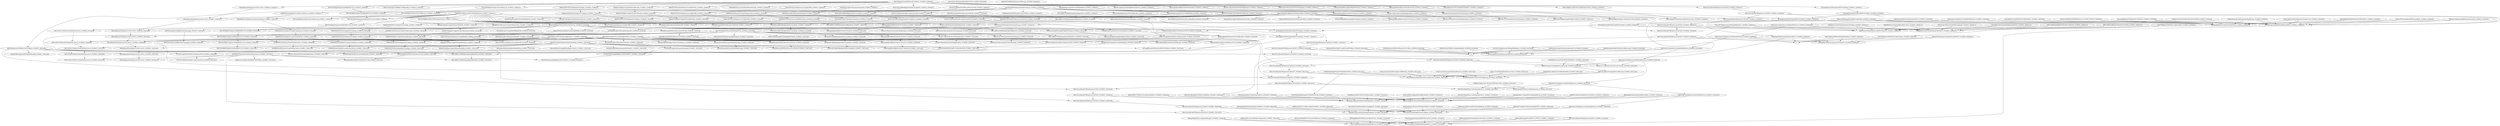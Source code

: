 digraph{rankdir=TB;MEjVtLjZj4HJ5G6RKX2P5G8tUK7Nwr6GcD_20180824_12h09m47s -> MEjVtLjZj4HJ5G6RKX2P5G8tUK7Nwr6GcD_20180825_12h26m55s;
MAjnYbgrJvPggDsfw32hgbCkrgwxdFb31n_20180831_22h56m25s -> MWvEDgCTdp4hn6FKdMwhTVMcjF6pkFHxt5_20180831_22h56m25s;
MVo3wG9R8BbovPRx2yPTPXCxYA2E3cW2q7_20180828_12h55m38s -> MEjVtLjZj4HJ5G6RKX2P5G8tUK7Nwr6GcD_20180828_12h55m38s;
MEEk6axqJnhbF6qsXFVghqZDibL5mRBeWm_20180902_09h58m06s -> M8Z484Unxgsv2x9N3TjzEDxBgrNybpr6on_20180902_09h58m06s;
M8cCoN1oQXmrk8CPBGjhiexrn47mR7jX2T_20180827_12h45m11s -> M8cCoN1oQXmrk8CPBGjhiexrn47mR7jX2T_20180828_02h34m08s;
MVo3wG9R8BbovPRx2yPTPXCxYA2E3cW2q7_20180828_12h55m38s -> MB7w5YFh474MNsxFzFzfAxF8MQg7auwecS_20180828_12h55m38s;
MBix1hyZ6GYfPcp8BbGq24UaWiXGe5yDHm_20180826_12h29m43s -> MHoxDu9MN4Zh8oiQFwcX5ND3GzhN1Df6zR_20180826_12h29m43s;
MHSRko81vwJbCq1u546LCmxKokYpKsZ5ym_20180827_12h45m11s -> MEjVtLjZj4HJ5G6RKX2P5G8tUK7Nwr6GcD_20180827_12h45m11s;
MSzXiZaSBhW9x4KorLfCJZACHbCD4Szatx_20180825_12h26m55s -> MJEE1t89kc6HMe61KycdxFnAGYKkKGafhe_20180825_12h26m55s;
MLtkHDTdxK2vmDbtVDVwTc3XDYJKhfdTpf_20180827_12h45m11s -> MLtkHDTdxK2vmDbtVDVwTc3XDYJKhfdTpf_20180828_12h55m38s;
M97JHwJQvuuJHcz36ZLLgfueiLTeqzoqY9_20180825_12h26m55s -> M97JHwJQvuuJHcz36ZLLgfueiLTeqzoqY9_20180826_12h29m43s;
MBc5DHxpqu1bLafrWhBSZrvALY2GYKfyxz_20180824_12h09m47s -> MHfsLjZoi4PJVnm9MjUyGT6nGRtLa5VUcB_20180824_12h09m47s;
MA1PZKcMUvZNrVLFA4Ztj2okRfke5fLm7Y_20180830_13h40m58s -> MHfsLjZoi4PJVnm9MjUyGT6nGRtLa5VUcB_20180830_13h40m58s;
ME6knPrfshKHgcvU4gxpYMTmyoF88LxhXp_20180829_13h25m36s -> ME6knPrfshKHgcvU4gxpYMTmyoF88LxhXp_20180830_13h40m58s;
MBix1hyZ6GYfPcp8BbGq24UaWiXGe5yDHm_20180826_12h29m43s -> ME6knPrfshKHgcvU4gxpYMTmyoF88LxhXp_20180826_12h29m43s;
MA1PZKcMUvZNrVLFA4Ztj2okRfke5fLm7Y_20180830_13h40m58s -> MEaq7PdUFjuy3zpWqLJwcmrLLY2JgMLPBB_20180830_13h40m58s;
MBWVQv4UVY85VnqGhGtkT3AcVLJaZwpaqo_20180825_12h26m55s -> MBWVQv4UVY85VnqGhGtkT3AcVLJaZwpaqo_20180826_12h29m43s;
MM1ZgWbwwJaZDvPPUuvzT6ekmJ88vMXYG4_20180830_13h40m58s -> MHfsLjZoi4PJVnm9MjUyGT6nGRtLa5VUcB_20180830_13h40m58s;
MBc5DHxpqu1bLafrWhBSZrvALY2GYKfyxz_20180901_10h02m06s -> MUMD11YBLf4Y5Rr5Mr3dNk4S6kptDuJAcx_20180901_10h02m06s;
M8v9PYsUDJvMg1QoaZVDKZbNFcyV8d2sNn_20180824_12h09m47s -> M8v9PYsUDJvMg1QoaZVDKZbNFcyV8d2sNn_20180825_12h26m55s;
MEEk6axqJnhbF6qsXFVghqZDibL5mRBeWm_20180902_09h58m06s -> MTYLt6M5U633pZn3jj4JjTUkoAru1DKpmp_20180902_09h58m06s;
MKrepMgtoAtQSmPjizgk7xoUdVo7zsfUS1_20180901_10h02m06s -> MKrepMgtoAtQSmPjizgk7xoUdVo7zsfUS1_20180902_10h15m52s;
M8cCoN1oQXmrk8CPBGjhiexrn47mR7jX2T_20180902_10h15m52s -> M8cCoN1oQXmrk8CPBGjhiexrn47mR7jX2T_20180902_11h26m26s;
MDKqrNEgRdyTdAx7iuQjjiunatPAQugJ22_20180902_11h26m26s -> MVoVXLsqobu5K3AWJTAh4ZBSRs1J6iiMW7_20180902_11h26m26s;
MMibCaaNGqX9MUmpSJKcT8ggTbVstHCjyb_20180828_12h55m38s -> MMibCaaNGqX9MUmpSJKcT8ggTbVstHCjyb_20180829_13h25m36s;
MVo3wG9R8BbovPRx2yPTPXCxYA2E3cW2q7_20180828_12h55m38s -> MKuDKB1uq5sDiDPEhC96zLzzeQ1cFFkCH6_20180828_12h55m38s;
M8cCoN1oQXmrk8CPBGjhiexrn47mR7jX2T_20180828_02h34m08s -> MGoGuyQjdcqG3uoneePBrassLaiwRWTPSF_20180828_02h34m08s;
MQr1pH7zWgjzhA2awaUHM4qqVB8ddypDy1_20180828_02h34m08s -> MGoGuyQjdcqG3uoneePBrassLaiwRWTPSF_20180828_02h34m08s;
MDyPJVaVhNa1fPRN3Vc1d4qi9axdkTJncK_20180828_02h34m08s -> 34wQwvsELB1ZMUgJrpxmBfwH5jpZwtoN99_20180828_02h34m08s;
MA1PZKcMUvZNrVLFA4Ztj2okRfke5fLm7Y_20180830_13h40m58s -> MG6B68YQrcHZGrg2wA224cpFZMSAk7mNyn_20180830_13h40m58s;
MVo3wG9R8BbovPRx2yPTPXCxYA2E3cW2q7_20180828_12h55m38s -> M8cCoN1oQXmrk8CPBGjhiexrn47mR7jX2T_20180828_12h55m38s;
MA1PZKcMUvZNrVLFA4Ztj2okRfke5fLm7Y_20180830_13h40m58s -> M9aozLJ2RBWftWiFpkyUTMsw2TCxMmH1my_20180830_13h40m58s;
M9fSkBcqLLHuk65VHrW3YfGzMbm4nHfutU_20180831_22h56m25s -> MK63w5Kq8Dsi97SbzzaWMK2WBQ2yPuMhrX_20180831_22h56m25s;
MBNUyJ21idqccCFmaKqSp9Se1caKDmzLpf_20180829_20h57m42s -> MSuXTzdZ91y63KKq54ZFzHSEFwwnZ9UyWd_20180829_20h57m42s;
M8cCoN1oQXmrk8CPBGjhiexrn47mR7jX2T_20180828_23h05m38s -> MBNUyJ21idqccCFmaKqSp9Se1caKDmzLpf_20180828_23h05m38s;
MWHkQ2Lpp6kvGQC73XU3mC6V9XM4eUvWmT_20180830_16h12m10s -> MPmaZPuMHyJENhav13cHeQLg5yfqYr6L2U_20180830_16h12m10s;
MHdfcZxZEPUPEe3AsXAaEpwfVGCSjftqqL_20180830_13h40m58s -> MHdfcZxZEPUPEe3AsXAaEpwfVGCSjftqqL_20180831_13h47m56s;
MSL9J7VV7nfHxVHSgkuVFbDQh4VWg96aqj_20180831_13h47m56s -> MHdfcZxZEPUPEe3AsXAaEpwfVGCSjftqqL_20180831_13h47m56s;
MCWUE5vHJGPbzPNznKWvCuk6Sn5LjvfUkH_20180829_13h25m36s -> MCWUE5vHJGPbzPNznKWvCuk6Sn5LjvfUkH_20180830_13h40m58s;
MREPJ21ejZVS57LvCB8wyuADXMwFvDFhUL_20180902_09h58m06s -> MTYLt6M5U633pZn3jj4JjTUkoAru1DKpmp_20180902_09h58m06s;
MUHuazMXra1EkKgyMZjthv9bRbjYqE5AFx_20180831_22h56m25s -> MWvEDgCTdp4hn6FKdMwhTVMcjF6pkFHxt5_20180831_22h56m25s;
MEVUHGtfKgf23sXpujtwGds9BaZEEEUUcD_20180825_12h26m55s -> MEVUHGtfKgf23sXpujtwGds9BaZEEEUUcD_20180826_12h29m43s;
MVo3wG9R8BbovPRx2yPTPXCxYA2E3cW2q7_20180828_12h55m38s -> MUMD11YBLf4Y5Rr5Mr3dNk4S6kptDuJAcx_20180828_12h55m38s;
MA1PZKcMUvZNrVLFA4Ztj2okRfke5fLm7Y_20180830_13h40m58s -> M97JHwJQvuuJHcz36ZLLgfueiLTeqzoqY9_20180830_13h40m58s;
MEaq7PdUFjuy3zpWqLJwcmrLLY2JgMLPBB_20180828_12h55m38s -> MEaq7PdUFjuy3zpWqLJwcmrLLY2JgMLPBB_20180829_13h25m36s;
MLr1TP34LpQeNcNzcmY94x4AMegiiPYuDr_20180829_13h25m36s -> MMd6DHnZonCa8MgLW1tczqQdu1hnDQJ7bm_20180829_13h25m36s;
MBc5DHxpqu1bLafrWhBSZrvALY2GYKfyxz_20180824_12h09m47s -> MR5U8vndyqFqJhU1fMBB3pt74ABqSy8Kzm_20180824_12h09m47s;
MHdfcZxZEPUPEe3AsXAaEpwfVGCSjftqqL_20180828_12h55m38s -> MHdfcZxZEPUPEe3AsXAaEpwfVGCSjftqqL_20180829_13h25m36s;
MVo3wG9R8BbovPRx2yPTPXCxYA2E3cW2q7_20180828_12h55m38s -> MHdfcZxZEPUPEe3AsXAaEpwfVGCSjftqqL_20180828_12h55m38s;
MNX9xB58a7qy2w8wFaj7PEFJLSYp8hHMFU_20180828_23h05m38s -> MMKm1C17oQdRTymrTNtuY94Cru6UH5vnen_20180828_23h05m38s;
MEVUHGtfKgf23sXpujtwGds9BaZEEEUUcD_20180824_12h09m47s -> MEVUHGtfKgf23sXpujtwGds9BaZEEEUUcD_20180825_12h26m55s;
MAjnYbgrJvPggDsfw32hgbCkrgwxdFb31n_20180826_20h36m42s -> 3HK9GM9V1EffNDM28iLUqzn1ZrFjFaezqS_20180826_20h36m42s;
MEaq7PdUFjuy3zpWqLJwcmrLLY2JgMLPBB_20180827_12h45m11s -> MEaq7PdUFjuy3zpWqLJwcmrLLY2JgMLPBB_20180828_12h55m38s;
MMGHVgKfzQfp9DeVppeVVrXDAiDKX1WVRa_20180829_20h57m42s -> MSuXTzdZ91y63KKq54ZFzHSEFwwnZ9UyWd_20180829_20h57m42s;
MMd6DHnZonCa8MgLW1tczqQdu1hnDQJ7bm_20180828_12h55m38s -> MMd6DHnZonCa8MgLW1tczqQdu1hnDQJ7bm_20180829_13h25m36s;
MSzXiZaSBhW9x4KorLfCJZACHbCD4Szatx_20180825_12h26m55s -> MUMD11YBLf4Y5Rr5Mr3dNk4S6kptDuJAcx_20180825_12h26m55s;
M8cCoN1oQXmrk8CPBGjhiexrn47mR7jX2T_20180902_09h58m06s -> M8Z484Unxgsv2x9N3TjzEDxBgrNybpr6on_20180902_09h58m06s;
MUMD11YBLf4Y5Rr5Mr3dNk4S6kptDuJAcx_20180824_12h09m47s -> MUMD11YBLf4Y5Rr5Mr3dNk4S6kptDuJAcx_20180825_12h26m55s;
MNK85x581ij5WAnPoCRamZketXJwoAtzSN_20180828_02h34m08s -> MGoGuyQjdcqG3uoneePBrassLaiwRWTPSF_20180828_02h34m08s;
M8cCoN1oQXmrk8CPBGjhiexrn47mR7jX2T_20180826_20h36m42s -> 3HK9GM9V1EffNDM28iLUqzn1ZrFjFaezqS_20180826_20h36m42s;
MPmaZPuMHyJENhav13cHeQLg5yfqYr6L2U_20180830_16h12m10s -> MPmaZPuMHyJENhav13cHeQLg5yfqYr6L2U_20180831_22h56m25s;
M8ds3yfjNTy5QWDpvoFg6aAJmHibiAkpiq_20180826_20h36m42s -> 3HK9GM9V1EffNDM28iLUqzn1ZrFjFaezqS_20180826_20h36m42s;
MSL9J7VV7nfHxVHSgkuVFbDQh4VWg96aqj_20180831_13h47m56s -> MEVUHGtfKgf23sXpujtwGds9BaZEEEUUcD_20180831_13h47m56s;
MM2kB3BpHThNjkiMmExiPgx1ARWLfZpFhv_20180824_13h59m03s -> MMyqcgihBTbcij1zvUi8mQ9Y2PWAXYY2he_20180824_13h59m03s;
ME6knPrfshKHgcvU4gxpYMTmyoF88LxhXp_20180828_12h55m38s -> ME6knPrfshKHgcvU4gxpYMTmyoF88LxhXp_20180829_13h25m36s;
M8wNsQaL7kr63pANsrwwYmBQNx8HHweoUq_20180824_13h59m03s -> MVoVXLsqobu5K3AWJTAh4ZBSRs1J6iiMW7_20180824_13h59m03s;
MBc5DHxpqu1bLafrWhBSZrvALY2GYKfyxz_20180824_12h09m47s -> MHdfcZxZEPUPEe3AsXAaEpwfVGCSjftqqL_20180824_12h09m47s;
M8cCoN1oQXmrk8CPBGjhiexrn47mR7jX2T_20180831_22h56m25s -> MWvEDgCTdp4hn6FKdMwhTVMcjF6pkFHxt5_20180831_22h56m25s;
MQr1pH7zWgjzhA2awaUHM4qqVB8ddypDy1_20180825_18h46m12s -> M8ktJNEM11iUbPGFzAMhAfmupVS6wH6u7Y_20180825_18h46m12s;
MBc5DHxpqu1bLafrWhBSZrvALY2GYKfyxz_20180824_12h09m47s -> MUMD11YBLf4Y5Rr5Mr3dNk4S6kptDuJAcx_20180824_12h09m47s;
MHSRko81vwJbCq1u546LCmxKokYpKsZ5ym_20180827_12h45m11s -> MEVUHGtfKgf23sXpujtwGds9BaZEEEUUcD_20180827_12h45m11s;
MVo3wG9R8BbovPRx2yPTPXCxYA2E3cW2q7_20180828_12h55m38s -> MLtkHDTdxK2vmDbtVDVwTc3XDYJKhfdTpf_20180828_12h55m38s;
MM1ZgWbwwJaZDvPPUuvzT6ekmJ88vMXYG4_20180830_13h40m58s -> MKuDKB1uq5sDiDPEhC96zLzzeQ1cFFkCH6_20180830_13h40m58s;
M8wNsQaL7kr63pANsrwwYmBQNx8HHweoUq_20180826_20h36m42s -> M8wNsQaL7kr63pANsrwwYmBQNx8HHweoUq_20180828_02h34m08s;
MLhjsavFN4LaiukAiEuHXTPYAsQze8fpMv_20180824_13h59m03s -> MMyqcgihBTbcij1zvUi8mQ9Y2PWAXYY2he_20180824_13h59m03s;
MBc5DHxpqu1bLafrWhBSZrvALY2GYKfyxz_20180824_12h09m47s -> MTCDwDH9gcKaUn85qvvPvbi7f3ifNLp7pZ_20180824_12h09m47s;
MQ2t1CC3rFPakFjdsYB2rjhPictLU2zQcE_20180829_20h57m42s -> MSuXTzdZ91y63KKq54ZFzHSEFwwnZ9UyWd_20180829_20h57m42s;
MKkAu1w34KFmD6w6J8Dhsaj3uAaV4vsfkW_20180824_13h59m03s -> MVoVXLsqobu5K3AWJTAh4ZBSRs1J6iiMW7_20180824_13h59m03s;
M8wNsQaL7kr63pANsrwwYmBQNx8HHweoUq_20180831_22h56m25s -> MWvEDgCTdp4hn6FKdMwhTVMcjF6pkFHxt5_20180831_22h56m25s;
MM1ZgWbwwJaZDvPPUuvzT6ekmJ88vMXYG4_20180830_13h40m58s -> MJEE1t89kc6HMe61KycdxFnAGYKkKGafhe_20180830_13h40m58s;
MEVEwEsxnmKGwtqM8fpUFosX5xquenyjJq_20180827_12h45m11s -> MEVEwEsxnmKGwtqM8fpUFosX5xquenyjJq_20180830_13h40m58s;
MHH4KukEspoDDMqC9NQNPvk1PB3xu5wndX_20180828_02h34m08s -> 34wQwvsELB1ZMUgJrpxmBfwH5jpZwtoN99_20180828_02h34m08s;
MBc5DHxpqu1bLafrWhBSZrvALY2GYKfyxz_20180824_12h09m47s -> MKR3WVYWaFwpkmAMndw2Xv5tio6X6CMaVG_20180824_12h09m47s;
MVo3wG9R8BbovPRx2yPTPXCxYA2E3cW2q7_20180828_12h55m38s -> MG6B68YQrcHZGrg2wA224cpFZMSAk7mNyn_20180828_12h55m38s;
MDb1ZVkghW7qGND2WUp1WgJUADaoUceVcm_20180824_12h09m47s -> MDb1ZVkghW7qGND2WUp1WgJUADaoUceVcm_20180826_12h29m43s;
MUMD11YBLf4Y5Rr5Mr3dNk4S6kptDuJAcx_20180825_12h26m55s -> MUMD11YBLf4Y5Rr5Mr3dNk4S6kptDuJAcx_20180826_12h29m43s;
M8cCoN1oQXmrk8CPBGjhiexrn47mR7jX2T_20180902_09h58m06s -> M8cCoN1oQXmrk8CPBGjhiexrn47mR7jX2T_20180902_10h15m52s;
ME6knPrfshKHgcvU4gxpYMTmyoF88LxhXp_20180825_12h26m55s -> ME6knPrfshKHgcvU4gxpYMTmyoF88LxhXp_20180826_12h29m43s;
MXDvAy8sHKtxgpDZrJU9FjX5CVap8Ve9ku_20180831_22h56m25s -> MWvEDgCTdp4hn6FKdMwhTVMcjF6pkFHxt5_20180831_22h56m25s;
MVo3wG9R8BbovPRx2yPTPXCxYA2E3cW2q7_20180828_12h55m38s -> MV49v4W5ccRBdVkBVgJQ5mKMGUYx3p6Qh5_20180828_12h55m38s;
MCenEXbfcWuUxAPPYMLVzX5cVE66aWt9yu_20180824_13h59m03s -> MVoVXLsqobu5K3AWJTAh4ZBSRs1J6iiMW7_20180824_13h59m03s;
MMGHVgKfzQfp9DeVppeVVrXDAiDKX1WVRa_20180831_22h56m25s -> MWvEDgCTdp4hn6FKdMwhTVMcjF6pkFHxt5_20180831_22h56m25s;
MPb8bSMpe1rd9JehE2a16sQ6kFdEkGqRQq_20180829_20h57m42s -> MSuXTzdZ91y63KKq54ZFzHSEFwwnZ9UyWd_20180829_20h57m42s;
MBix1hyZ6GYfPcp8BbGq24UaWiXGe5yDHm_20180826_12h29m43s -> MCQmgKZZn2kGHWzF4J4s2ERZCP47XwRLjV_20180826_12h29m43s;
MECz4f8RCzUWBhX8AaqoZgk2QbRhjxhFWa_20180826_12h29m43s -> MECz4f8RCzUWBhX8AaqoZgk2QbRhjxhFWa_20180827_12h45m11s;
M8cCoN1oQXmrk8CPBGjhiexrn47mR7jX2T_20180902_11h26m26s -> MVoVXLsqobu5K3AWJTAh4ZBSRs1J6iiMW7_20180902_11h26m26s;
M8cCoN1oQXmrk8CPBGjhiexrn47mR7jX2T_20180901_10h02m06s -> M8cCoN1oQXmrk8CPBGjhiexrn47mR7jX2T_20180902_09h58m06s;
M8cCoN1oQXmrk8CPBGjhiexrn47mR7jX2T_20180824_13h59m03s -> MMyqcgihBTbcij1zvUi8mQ9Y2PWAXYY2he_20180824_13h59m03s;
M8cCoN1oQXmrk8CPBGjhiexrn47mR7jX2T_20180829_13h25m36s -> M8cCoN1oQXmrk8CPBGjhiexrn47mR7jX2T_20180829_20h57m42s;
MLr1TP34LpQeNcNzcmY94x4AMegiiPYuDr_20180829_13h25m36s -> MUMD11YBLf4Y5Rr5Mr3dNk4S6kptDuJAcx_20180829_13h25m36s;
MPd2Y1q6vxMjGacYbUmP8Z6aLiygXtrj9Y_20180825_18h46m12s -> MDMvUPP2Z6NymGXLJW3CS6PHfV24GhxYRF_20180825_18h46m12s;
MHwGjxKHhU1c3ZhqSH9VwHoMApe9bZP5qn_20180831_22h56m25s -> MWvEDgCTdp4hn6FKdMwhTVMcjF6pkFHxt5_20180831_22h56m25s;
MAjnYbgrJvPggDsfw32hgbCkrgwxdFb31n_20180824_13h59m03s -> MAjnYbgrJvPggDsfw32hgbCkrgwxdFb31n_20180826_20h36m42s;
MXDvAy8sHKtxgpDZrJU9FjX5CVap8Ve9ku_20180824_13h59m03s -> MVoVXLsqobu5K3AWJTAh4ZBSRs1J6iiMW7_20180824_13h59m03s;
MVo3wG9R8BbovPRx2yPTPXCxYA2E3cW2q7_20180828_12h55m38s -> MECz4f8RCzUWBhX8AaqoZgk2QbRhjxhFWa_20180828_12h55m38s;
MSL9J7VV7nfHxVHSgkuVFbDQh4VWg96aqj_20180831_13h47m56s -> MNmqQrici9a8TbcWtdJYkdsYdJ5ksW9v8x_20180831_13h47m56s;
MBix1hyZ6GYfPcp8BbGq24UaWiXGe5yDHm_20180826_12h29m43s -> MTYcyfnX9Mjfq9kZbm7J4qzRhEH7f9shjM_20180826_12h29m43s;
MA1PZKcMUvZNrVLFA4Ztj2okRfke5fLm7Y_20180830_13h40m58s -> MUMD11YBLf4Y5Rr5Mr3dNk4S6kptDuJAcx_20180830_13h40m58s;
MBix1hyZ6GYfPcp8BbGq24UaWiXGe5yDHm_20180826_12h29m43s -> MEjVtLjZj4HJ5G6RKX2P5G8tUK7Nwr6GcD_20180826_12h29m43s;
M8wNsQaL7kr63pANsrwwYmBQNx8HHweoUq_20180828_02h34m08s -> M8wNsQaL7kr63pANsrwwYmBQNx8HHweoUq_20180828_23h05m38s;
MECz4f8RCzUWBhX8AaqoZgk2QbRhjxhFWa_20180825_12h26m55s -> MECz4f8RCzUWBhX8AaqoZgk2QbRhjxhFWa_20180826_12h29m43s;
MUoE3RjUUbPquaZbPjeKZHbg3aiMu8nNPn_20180825_18h46m12s -> MDMvUPP2Z6NymGXLJW3CS6PHfV24GhxYRF_20180825_18h46m12s;
MM1ZgWbwwJaZDvPPUuvzT6ekmJ88vMXYG4_20180830_13h40m58s -> MV49v4W5ccRBdVkBVgJQ5mKMGUYx3p6Qh5_20180830_13h40m58s;
M8cCoN1oQXmrk8CPBGjhiexrn47mR7jX2T_20180829_20h57m42s -> MSuXTzdZ91y63KKq54ZFzHSEFwwnZ9UyWd_20180829_20h57m42s;
MM1ZgWbwwJaZDvPPUuvzT6ekmJ88vMXYG4_20180830_13h40m58s -> MLtkHDTdxK2vmDbtVDVwTc3XDYJKhfdTpf_20180830_13h40m58s;
MBc5DHxpqu1bLafrWhBSZrvALY2GYKfyxz_20180824_12h09m47s -> MNtRHJXf2kFUwyLhmZQWLJN9NmdS6St2Bd_20180824_12h09m47s;
MBc5DHxpqu1bLafrWhBSZrvALY2GYKfyxz_20180824_12h09m47s -> MV49v4W5ccRBdVkBVgJQ5mKMGUYx3p6Qh5_20180824_12h09m47s;
MPb8bSMpe1rd9JehE2a16sQ6kFdEkGqRQq_20180829_20h57m42s -> ML5FtzDHUAfCfKG7xonNwxWY4akRiyocLg_20180829_20h57m42s;
M8cCoN1oQXmrk8CPBGjhiexrn47mR7jX2T_20180830_16h12m10s -> MPmaZPuMHyJENhav13cHeQLg5yfqYr6L2U_20180830_16h12m10s;
M8wNsQaL7kr63pANsrwwYmBQNx8HHweoUq_20180828_02h34m08s -> 34wQwvsELB1ZMUgJrpxmBfwH5jpZwtoN99_20180828_02h34m08s;
MTvW1AGyBYZMaYYMFHPhPWn81u1G187Q6f_20180824_13h59m03s -> MMyqcgihBTbcij1zvUi8mQ9Y2PWAXYY2he_20180824_13h59m03s;
MCQmgKZZn2kGHWzF4J4s2ERZCP47XwRLjV_20180825_18h46m12s -> MDMvUPP2Z6NymGXLJW3CS6PHfV24GhxYRF_20180825_18h46m12s;
MSawxqpdRquR9sTGehJDphx5Nc18JRUFaT_20180824_13h59m03s -> MMyqcgihBTbcij1zvUi8mQ9Y2PWAXYY2he_20180824_13h59m03s;
MLtkHDTdxK2vmDbtVDVwTc3XDYJKhfdTpf_20180830_13h40m58s -> MLtkHDTdxK2vmDbtVDVwTc3XDYJKhfdTpf_20180901_10h02m06s;
MHfsLjZoi4PJVnm9MjUyGT6nGRtLa5VUcB_20180830_13h40m58s -> MHfsLjZoi4PJVnm9MjUyGT6nGRtLa5VUcB_20180901_10h02m06s;
MTmxy4c1QSUDuAGBvVQcqyKyvzWBYpDxQL_20180829_20h57m42s -> MSuXTzdZ91y63KKq54ZFzHSEFwwnZ9UyWd_20180829_20h57m42s;
MBc5DHxpqu1bLafrWhBSZrvALY2GYKfyxz_20180824_12h09m47s -> MKrepMgtoAtQSmPjizgk7xoUdVo7zsfUS1_20180824_12h09m47s;
MKFbMvcZnLYSm2c8aDuRcCcrj57DdFaicu_20180831_22h56m25s -> MWvEDgCTdp4hn6FKdMwhTVMcjF6pkFHxt5_20180831_22h56m25s;
MLr1TP34LpQeNcNzcmY94x4AMegiiPYuDr_20180829_13h25m36s -> MHdfcZxZEPUPEe3AsXAaEpwfVGCSjftqqL_20180829_13h25m36s;
M8wNsQaL7kr63pANsrwwYmBQNx8HHweoUq_20180828_23h05m38s -> MBNUyJ21idqccCFmaKqSp9Se1caKDmzLpf_20180828_23h05m38s;
MWHkQ2Lpp6kvGQC73XU3mC6V9XM4eUvWmT_20180830_16h12m10s -> MQJPGy4kw8hGVCgY4yc12zEpjVdzZaxG3y_20180830_16h12m10s;
MBc5DHxpqu1bLafrWhBSZrvALY2GYKfyxz_20180824_12h09m47s -> MMibCaaNGqX9MUmpSJKcT8ggTbVstHCjyb_20180824_12h09m47s;
MAG1eRPttoUpj9Weo5XHdtGesZnkWgFpc9_20180902_09h58m06s -> M8Z484Unxgsv2x9N3TjzEDxBgrNybpr6on_20180902_09h58m06s;
MV49v4W5ccRBdVkBVgJQ5mKMGUYx3p6Qh5_20180829_13h25m36s -> MV49v4W5ccRBdVkBVgJQ5mKMGUYx3p6Qh5_20180830_13h40m58s;
MB7w5YFh474MNsxFzFzfAxF8MQg7auwecS_20180901_10h02m06s -> MB7w5YFh474MNsxFzFzfAxF8MQg7auwecS_20180902_10h15m52s;
MBWVQv4UVY85VnqGhGtkT3AcVLJaZwpaqo_20180829_13h25m36s -> MBWVQv4UVY85VnqGhGtkT3AcVLJaZwpaqo_20180830_13h40m58s;
MKkAu1w34KFmD6w6J8Dhsaj3uAaV4vsfkW_20180824_13h59m03s -> MMyqcgihBTbcij1zvUi8mQ9Y2PWAXYY2he_20180824_13h59m03s;
MEdZ8WT3Nzpg1FSyatc38VWsJ2MdUSpwvb_20180902_10h15m52s -> MWg5vzrGCVuxp9SsAFLHJ94E75WYiVMPqa_20180902_10h15m52s;
MBc5DHxpqu1bLafrWhBSZrvALY2GYKfyxz_20180824_12h09m47s -> M97JHwJQvuuJHcz36ZLLgfueiLTeqzoqY9_20180824_12h09m47s;
M8wNsQaL7kr63pANsrwwYmBQNx8HHweoUq_20180830_16h12m10s -> M8wNsQaL7kr63pANsrwwYmBQNx8HHweoUq_20180831_22h56m25s;
MBix1hyZ6GYfPcp8BbGq24UaWiXGe5yDHm_20180826_12h29m43s -> MJEE1t89kc6HMe61KycdxFnAGYKkKGafhe_20180826_12h29m43s;
MSzXiZaSBhW9x4KorLfCJZACHbCD4Szatx_20180825_12h26m55s -> MBWVQv4UVY85VnqGhGtkT3AcVLJaZwpaqo_20180825_12h26m55s;
MRiinaJ6pD3QzbmthdiwEoYgRP8vux8BsU_20180831_22h56m25s -> MK63w5Kq8Dsi97SbzzaWMK2WBQ2yPuMhrX_20180831_22h56m25s;
MUoE3RjUUbPquaZbPjeKZHbg3aiMu8nNPn_20180825_18h46m12s -> M8ktJNEM11iUbPGFzAMhAfmupVS6wH6u7Y_20180825_18h46m12s;
MPd2Y1q6vxMjGacYbUmP8Z6aLiygXtrj9Y_20180825_18h46m12s -> M8ktJNEM11iUbPGFzAMhAfmupVS6wH6u7Y_20180825_18h46m12s;
MBix1hyZ6GYfPcp8BbGq24UaWiXGe5yDHm_20180826_12h29m43s -> MEaq7PdUFjuy3zpWqLJwcmrLLY2JgMLPBB_20180826_12h29m43s;
MSzXiZaSBhW9x4KorLfCJZACHbCD4Szatx_20180825_12h26m55s -> MCQmgKZZn2kGHWzF4J4s2ERZCP47XwRLjV_20180825_12h26m55s;
MBix1hyZ6GYfPcp8BbGq24UaWiXGe5yDHm_20180826_12h29m43s -> MG6B68YQrcHZGrg2wA224cpFZMSAk7mNyn_20180826_12h29m43s;
MVo3wG9R8BbovPRx2yPTPXCxYA2E3cW2q7_20180828_12h55m38s -> MMibCaaNGqX9MUmpSJKcT8ggTbVstHCjyb_20180828_12h55m38s;
M8cCoN1oQXmrk8CPBGjhiexrn47mR7jX2T_20180826_20h36m42s -> MPRQR6Ae1HGBLw3rL6q4tr5wf67K3mem7T_20180826_20h36m42s;
MVo3wG9R8BbovPRx2yPTPXCxYA2E3cW2q7_20180828_12h55m38s -> M97JHwJQvuuJHcz36ZLLgfueiLTeqzoqY9_20180828_12h55m38s;
MV49v4W5ccRBdVkBVgJQ5mKMGUYx3p6Qh5_20180827_12h45m11s -> MV49v4W5ccRBdVkBVgJQ5mKMGUYx3p6Qh5_20180828_12h55m38s;
MKrepMgtoAtQSmPjizgk7xoUdVo7zsfUS1_20180824_12h09m47s -> MKrepMgtoAtQSmPjizgk7xoUdVo7zsfUS1_20180827_12h45m11s;
MEA6vpvJS61v4L1adoEMNko1SdgajcvqaR_20180902_11h26m26s -> MP7rwbgHiEALz44q96UY4iXkbEJRXjvVoA_20180902_11h26m26s;
M97JHwJQvuuJHcz36ZLLgfueiLTeqzoqY9_20180830_13h40m58s -> M97JHwJQvuuJHcz36ZLLgfueiLTeqzoqY9_20180831_13h47m56s;
MKrepMgtoAtQSmPjizgk7xoUdVo7zsfUS1_20180830_13h40m58s -> MKrepMgtoAtQSmPjizgk7xoUdVo7zsfUS1_20180831_13h47m56s;
MSL9J7VV7nfHxVHSgkuVFbDQh4VWg96aqj_20180831_13h47m56s -> MLVKtdyyuBqWQ8b2kNmeAosc6HzS3AdX3U_20180831_13h47m56s;
MSL9J7VV7nfHxVHSgkuVFbDQh4VWg96aqj_20180831_13h47m56s -> MKrepMgtoAtQSmPjizgk7xoUdVo7zsfUS1_20180831_13h47m56s;
MVDpaTMcQbWWapUG4CJaVbE87sbB5PkPUQ_20180826_20h36m42s -> MPRQR6Ae1HGBLw3rL6q4tr5wf67K3mem7T_20180826_20h36m42s;
MEjVtLjZj4HJ5G6RKX2P5G8tUK7Nwr6GcD_20180827_12h45m11s -> MEjVtLjZj4HJ5G6RKX2P5G8tUK7Nwr6GcD_20180828_12h55m38s;
M8ds3yfjNTy5QWDpvoFg6aAJmHibiAkpiq_20180826_20h36m42s -> MPRQR6Ae1HGBLw3rL6q4tr5wf67K3mem7T_20180826_20h36m42s;
MCD7fB36ygA7zYhbMTtE1LL9Jzyn3ckhtQ_20180825_18h46m12s -> M8ktJNEM11iUbPGFzAMhAfmupVS6wH6u7Y_20180825_18h46m12s;
MCQmgKZZn2kGHWzF4J4s2ERZCP47XwRLjV_20180824_13h59m03s -> MVoVXLsqobu5K3AWJTAh4ZBSRs1J6iiMW7_20180824_13h59m03s;
MSzXiZaSBhW9x4KorLfCJZACHbCD4Szatx_20180825_12h26m55s -> MCWUE5vHJGPbzPNznKWvCuk6Sn5LjvfUkH_20180825_12h26m55s;
MKuDKB1uq5sDiDPEhC96zLzzeQ1cFFkCH6_20180829_13h25m36s -> MKuDKB1uq5sDiDPEhC96zLzzeQ1cFFkCH6_20180830_13h40m58s;
MSzXiZaSBhW9x4KorLfCJZACHbCD4Szatx_20180825_12h26m55s -> MLtkHDTdxK2vmDbtVDVwTc3XDYJKhfdTpf_20180825_12h26m55s;
MEA6vpvJS61v4L1adoEMNko1SdgajcvqaR_20180902_11h26m26s -> MVoVXLsqobu5K3AWJTAh4ZBSRs1J6iiMW7_20180902_11h26m26s;
MREPJ21ejZVS57LvCB8wyuADXMwFvDFhUL_20180902_09h58m06s -> M8Z484Unxgsv2x9N3TjzEDxBgrNybpr6on_20180902_09h58m06s;
MEdZ8WT3Nzpg1FSyatc38VWsJ2MdUSpwvb_20180902_10h15m52s -> MCWUE5vHJGPbzPNznKWvCuk6Sn5LjvfUkH_20180902_10h15m52s;
MHSRko81vwJbCq1u546LCmxKokYpKsZ5ym_20180827_12h45m11s -> M8v9PYsUDJvMg1QoaZVDKZbNFcyV8d2sNn_20180827_12h45m11s;
MBc5DHxpqu1bLafrWhBSZrvALY2GYKfyxz_20180824_12h09m47s -> M8v9PYsUDJvMg1QoaZVDKZbNFcyV8d2sNn_20180824_12h09m47s;
MLr1TP34LpQeNcNzcmY94x4AMegiiPYuDr_20180829_13h25m36s -> MJEE1t89kc6HMe61KycdxFnAGYKkKGafhe_20180829_13h25m36s;
M8cCoN1oQXmrk8CPBGjhiexrn47mR7jX2T_20180825_18h46m12s -> M8cCoN1oQXmrk8CPBGjhiexrn47mR7jX2T_20180826_12h29m43s;
MBix1hyZ6GYfPcp8BbGq24UaWiXGe5yDHm_20180826_12h29m43s -> MUL498HLkNhigW9tPTXrwrK6suomBmAPQJ_20180826_12h29m43s;
MHSRko81vwJbCq1u546LCmxKokYpKsZ5ym_20180827_12h45m11s -> M8cCoN1oQXmrk8CPBGjhiexrn47mR7jX2T_20180827_12h45m11s;
MA4EgzL1oeD5WViwxREzZ6WxnXCk3x9BPX_20180824_13h59m03s -> MVoVXLsqobu5K3AWJTAh4ZBSRs1J6iiMW7_20180824_13h59m03s;
MA1PZKcMUvZNrVLFA4Ztj2okRfke5fLm7Y_20180830_13h40m58s -> MPyQG3XruGskYdGcza1piLWdSbqPbxmAgg_20180830_13h40m58s;
MBc5DHxpqu1bLafrWhBSZrvALY2GYKfyxz_20180824_12h09m47s -> MDb1ZVkghW7qGND2WUp1WgJUADaoUceVcm_20180824_12h09m47s;
MHdfcZxZEPUPEe3AsXAaEpwfVGCSjftqqL_20180826_12h29m43s -> MHdfcZxZEPUPEe3AsXAaEpwfVGCSjftqqL_20180827_12h45m11s;
MECz4f8RCzUWBhX8AaqoZgk2QbRhjxhFWa_20180829_13h25m36s -> MECz4f8RCzUWBhX8AaqoZgk2QbRhjxhFWa_20180901_10h02m06s;
MHSRko81vwJbCq1u546LCmxKokYpKsZ5ym_20180827_12h45m11s -> MV49v4W5ccRBdVkBVgJQ5mKMGUYx3p6Qh5_20180827_12h45m11s;
ME6knPrfshKHgcvU4gxpYMTmyoF88LxhXp_20180830_13h40m58s -> ME6knPrfshKHgcvU4gxpYMTmyoF88LxhXp_20180831_13h47m56s;
MBc5DHxpqu1bLafrWhBSZrvALY2GYKfyxz_20180824_12h09m47s -> ME6knPrfshKHgcvU4gxpYMTmyoF88LxhXp_20180824_12h09m47s;
MSL9J7VV7nfHxVHSgkuVFbDQh4VWg96aqj_20180831_13h47m56s -> MB7w5YFh474MNsxFzFzfAxF8MQg7auwecS_20180831_13h47m56s;
M8wNsQaL7kr63pANsrwwYmBQNx8HHweoUq_20180828_23h05m38s -> M8wNsQaL7kr63pANsrwwYmBQNx8HHweoUq_20180830_16h12m10s;
MV49v4W5ccRBdVkBVgJQ5mKMGUYx3p6Qh5_20180828_12h55m38s -> MV49v4W5ccRBdVkBVgJQ5mKMGUYx3p6Qh5_20180829_13h25m36s;
MM1ZgWbwwJaZDvPPUuvzT6ekmJ88vMXYG4_20180830_13h40m58s -> MG6B68YQrcHZGrg2wA224cpFZMSAk7mNyn_20180830_13h40m58s;
MHdfcZxZEPUPEe3AsXAaEpwfVGCSjftqqL_20180829_13h25m36s -> MHdfcZxZEPUPEe3AsXAaEpwfVGCSjftqqL_20180830_13h40m58s;
MBAQyu6WWhzVMiJE2Ccx4R2XwaXHZUHBez_20180828_02h34m08s -> MGoGuyQjdcqG3uoneePBrassLaiwRWTPSF_20180828_02h34m08s;
MBc5DHxpqu1bLafrWhBSZrvALY2GYKfyxz_20180901_10h02m06s -> MKrepMgtoAtQSmPjizgk7xoUdVo7zsfUS1_20180901_10h02m06s;
MPyQG3XruGskYdGcza1piLWdSbqPbxmAgg_20180830_13h40m58s -> MPyQG3XruGskYdGcza1piLWdSbqPbxmAgg_20180831_13h47m56s;
MTCLheBQDDjaXbJDbPcESFGaRGwsMmDVQi_20180825_18h46m12s -> M8ktJNEM11iUbPGFzAMhAfmupVS6wH6u7Y_20180825_18h46m12s;
MBc5DHxpqu1bLafrWhBSZrvALY2GYKfyxz_20180901_10h02m06s -> MApS6VhBV52Jjipv9cJWPiWAEgcRSAxekR_20180901_10h02m06s;
M8cCoN1oQXmrk8CPBGjhiexrn47mR7jX2T_20180826_20h36m42s -> M8cCoN1oQXmrk8CPBGjhiexrn47mR7jX2T_20180827_12h45m11s;
MRiinaJ6pD3QzbmthdiwEoYgRP8vux8BsU_20180831_22h56m25s -> MWvEDgCTdp4hn6FKdMwhTVMcjF6pkFHxt5_20180831_22h56m25s;
M8cCoN1oQXmrk8CPBGjhiexrn47mR7jX2T_20180829_20h57m42s -> M8cCoN1oQXmrk8CPBGjhiexrn47mR7jX2T_20180830_13h40m58s;
MEdZ8WT3Nzpg1FSyatc38VWsJ2MdUSpwvb_20180902_10h15m52s -> MECz4f8RCzUWBhX8AaqoZgk2QbRhjxhFWa_20180902_10h15m52s;
MRA3ayMXK7TNtAWQs7nYwi94myFdKZZKG2_20180831_22h56m25s -> MK63w5Kq8Dsi97SbzzaWMK2WBQ2yPuMhrX_20180831_22h56m25s;
MHSRko81vwJbCq1u546LCmxKokYpKsZ5ym_20180827_12h45m11s -> MUMD11YBLf4Y5Rr5Mr3dNk4S6kptDuJAcx_20180827_12h45m11s;
MCWUE5vHJGPbzPNznKWvCuk6Sn5LjvfUkH_20180825_12h26m55s -> MCWUE5vHJGPbzPNznKWvCuk6Sn5LjvfUkH_20180826_12h29m43s;
MSzXiZaSBhW9x4KorLfCJZACHbCD4Szatx_20180825_12h26m55s -> M8cCoN1oQXmrk8CPBGjhiexrn47mR7jX2T_20180825_12h26m55s;
MPmaZPuMHyJENhav13cHeQLg5yfqYr6L2U_20180831_22h56m25s -> MWvEDgCTdp4hn6FKdMwhTVMcjF6pkFHxt5_20180831_22h56m25s;
MAjnYbgrJvPggDsfw32hgbCkrgwxdFb31n_20180831_22h56m25s -> MK63w5Kq8Dsi97SbzzaWMK2WBQ2yPuMhrX_20180831_22h56m25s;
MUHuazMXra1EkKgyMZjthv9bRbjYqE5AFx_20180831_22h56m25s -> MK63w5Kq8Dsi97SbzzaWMK2WBQ2yPuMhrX_20180831_22h56m25s;
MB7w5YFh474MNsxFzFzfAxF8MQg7auwecS_20180830_13h40m58s -> MB7w5YFh474MNsxFzFzfAxF8MQg7auwecS_20180831_13h47m56s;
M8cCoN1oQXmrk8CPBGjhiexrn47mR7jX2T_20180828_23h05m38s -> MMKm1C17oQdRTymrTNtuY94Cru6UH5vnen_20180828_23h05m38s;
MCQmgKZZn2kGHWzF4J4s2ERZCP47XwRLjV_20180825_12h26m55s -> MCQmgKZZn2kGHWzF4J4s2ERZCP47XwRLjV_20180825_18h46m12s;
MBNUyJ21idqccCFmaKqSp9Se1caKDmzLpf_20180829_20h57m42s -> ML5FtzDHUAfCfKG7xonNwxWY4akRiyocLg_20180829_20h57m42s;
MFckG1iHPNAp9bUdC3Ta3yLHvPddPL82sn_20180902_11h26m26s -> MP7rwbgHiEALz44q96UY4iXkbEJRXjvVoA_20180902_11h26m26s;
MM1ZgWbwwJaZDvPPUuvzT6ekmJ88vMXYG4_20180830_13h40m58s -> MEjVtLjZj4HJ5G6RKX2P5G8tUK7Nwr6GcD_20180830_13h40m58s;
MBix1hyZ6GYfPcp8BbGq24UaWiXGe5yDHm_20180826_12h29m43s -> MHfsLjZoi4PJVnm9MjUyGT6nGRtLa5VUcB_20180826_12h29m43s;
MM1ZgWbwwJaZDvPPUuvzT6ekmJ88vMXYG4_20180830_13h40m58s -> MKrepMgtoAtQSmPjizgk7xoUdVo7zsfUS1_20180830_13h40m58s;
MM1ZgWbwwJaZDvPPUuvzT6ekmJ88vMXYG4_20180830_13h40m58s -> MCWUE5vHJGPbzPNznKWvCuk6Sn5LjvfUkH_20180830_13h40m58s;
MA1PZKcMUvZNrVLFA4Ztj2okRfke5fLm7Y_20180830_13h40m58s -> MEjVtLjZj4HJ5G6RKX2P5G8tUK7Nwr6GcD_20180830_13h40m58s;
MEdZ8WT3Nzpg1FSyatc38VWsJ2MdUSpwvb_20180902_10h15m52s -> MB7w5YFh474MNsxFzFzfAxF8MQg7auwecS_20180902_10h15m52s;
MMGHVgKfzQfp9DeVppeVVrXDAiDKX1WVRa_20180829_20h57m42s -> ML5FtzDHUAfCfKG7xonNwxWY4akRiyocLg_20180829_20h57m42s;
MM1ZgWbwwJaZDvPPUuvzT6ekmJ88vMXYG4_20180830_13h40m58s -> MUMD11YBLf4Y5Rr5Mr3dNk4S6kptDuJAcx_20180830_13h40m58s;
MLr1TP34LpQeNcNzcmY94x4AMegiiPYuDr_20180829_13h25m36s -> MBWVQv4UVY85VnqGhGtkT3AcVLJaZwpaqo_20180829_13h25m36s;
MBc5DHxpqu1bLafrWhBSZrvALY2GYKfyxz_20180824_12h09m47s -> MCQmgKZZn2kGHWzF4J4s2ERZCP47XwRLjV_20180824_12h09m47s;
MA1PZKcMUvZNrVLFA4Ztj2okRfke5fLm7Y_20180830_13h40m58s -> MKuDKB1uq5sDiDPEhC96zLzzeQ1cFFkCH6_20180830_13h40m58s;
MHSRko81vwJbCq1u546LCmxKokYpKsZ5ym_20180827_12h45m11s -> MVo3wG9R8BbovPRx2yPTPXCxYA2E3cW2q7_20180827_12h45m11s;
MA1PZKcMUvZNrVLFA4Ztj2okRfke5fLm7Y_20180830_13h40m58s -> MEVEwEsxnmKGwtqM8fpUFosX5xquenyjJq_20180830_13h40m58s;
MV49v4W5ccRBdVkBVgJQ5mKMGUYx3p6Qh5_20180825_12h26m55s -> MV49v4W5ccRBdVkBVgJQ5mKMGUYx3p6Qh5_20180826_12h29m43s;
M8cCoN1oQXmrk8CPBGjhiexrn47mR7jX2T_20180824_13h59m03s -> MVoVXLsqobu5K3AWJTAh4ZBSRs1J6iiMW7_20180824_13h59m03s;
MSL9J7VV7nfHxVHSgkuVFbDQh4VWg96aqj_20180831_13h47m56s -> MPyQG3XruGskYdGcza1piLWdSbqPbxmAgg_20180831_13h47m56s;
MSL9J7VV7nfHxVHSgkuVFbDQh4VWg96aqj_20180831_13h47m56s -> M97JHwJQvuuJHcz36ZLLgfueiLTeqzoqY9_20180831_13h47m56s;
MSL9J7VV7nfHxVHSgkuVFbDQh4VWg96aqj_20180831_13h47m56s -> MKuDKB1uq5sDiDPEhC96zLzzeQ1cFFkCH6_20180831_13h47m56s;
MSL9J7VV7nfHxVHSgkuVFbDQh4VWg96aqj_20180831_13h47m56s -> MCWUE5vHJGPbzPNznKWvCuk6Sn5LjvfUkH_20180831_13h47m56s;
MAjnYbgrJvPggDsfw32hgbCkrgwxdFb31n_20180824_13h59m03s -> MMyqcgihBTbcij1zvUi8mQ9Y2PWAXYY2he_20180824_13h59m03s;
MEjVtLjZj4HJ5G6RKX2P5G8tUK7Nwr6GcD_20180830_13h40m58s -> MEjVtLjZj4HJ5G6RKX2P5G8tUK7Nwr6GcD_20180831_13h47m56s;
MLr1TP34LpQeNcNzcmY94x4AMegiiPYuDr_20180829_13h25m36s -> MEaq7PdUFjuy3zpWqLJwcmrLLY2JgMLPBB_20180829_13h25m36s;
MLr1TP34LpQeNcNzcmY94x4AMegiiPYuDr_20180829_13h25m36s -> ME6knPrfshKHgcvU4gxpYMTmyoF88LxhXp_20180829_13h25m36s;
MEaq7PdUFjuy3zpWqLJwcmrLLY2JgMLPBB_20180829_13h25m36s -> MEaq7PdUFjuy3zpWqLJwcmrLLY2JgMLPBB_20180830_13h40m58s;
MLr1TP34LpQeNcNzcmY94x4AMegiiPYuDr_20180829_13h25m36s -> MV49v4W5ccRBdVkBVgJQ5mKMGUYx3p6Qh5_20180829_13h25m36s;
MHdfcZxZEPUPEe3AsXAaEpwfVGCSjftqqL_20180827_12h45m11s -> MHdfcZxZEPUPEe3AsXAaEpwfVGCSjftqqL_20180828_12h55m38s;
MLr1TP34LpQeNcNzcmY94x4AMegiiPYuDr_20180829_13h25m36s -> MMibCaaNGqX9MUmpSJKcT8ggTbVstHCjyb_20180829_13h25m36s;
MJEE1t89kc6HMe61KycdxFnAGYKkKGafhe_20180829_13h25m36s -> MJEE1t89kc6HMe61KycdxFnAGYKkKGafhe_20180830_13h40m58s;
M97JHwJQvuuJHcz36ZLLgfueiLTeqzoqY9_20180824_12h09m47s -> M97JHwJQvuuJHcz36ZLLgfueiLTeqzoqY9_20180825_12h26m55s;
MBix1hyZ6GYfPcp8BbGq24UaWiXGe5yDHm_20180826_12h29m43s -> MCWUE5vHJGPbzPNznKWvCuk6Sn5LjvfUkH_20180826_12h29m43s;
M97JHwJQvuuJHcz36ZLLgfueiLTeqzoqY9_20180826_12h29m43s -> M97JHwJQvuuJHcz36ZLLgfueiLTeqzoqY9_20180827_12h45m11s;
MAjnYbgrJvPggDsfw32hgbCkrgwxdFb31n_20180826_20h36m42s -> MPRQR6Ae1HGBLw3rL6q4tr5wf67K3mem7T_20180826_20h36m42s;
MHSRko81vwJbCq1u546LCmxKokYpKsZ5ym_20180827_12h45m11s -> MEVEwEsxnmKGwtqM8fpUFosX5xquenyjJq_20180827_12h45m11s;
MLr1TP34LpQeNcNzcmY94x4AMegiiPYuDr_20180829_13h25m36s -> MKrepMgtoAtQSmPjizgk7xoUdVo7zsfUS1_20180829_13h25m36s;
MV49v4W5ccRBdVkBVgJQ5mKMGUYx3p6Qh5_20180826_12h29m43s -> MV49v4W5ccRBdVkBVgJQ5mKMGUYx3p6Qh5_20180827_12h45m11s;
MHfsLjZoi4PJVnm9MjUyGT6nGRtLa5VUcB_20180901_10h02m06s -> MHfsLjZoi4PJVnm9MjUyGT6nGRtLa5VUcB_20180902_10h15m52s;
MEjVtLjZj4HJ5G6RKX2P5G8tUK7Nwr6GcD_20180828_12h55m38s -> MEjVtLjZj4HJ5G6RKX2P5G8tUK7Nwr6GcD_20180829_13h25m36s;
MKrepMgtoAtQSmPjizgk7xoUdVo7zsfUS1_20180831_13h47m56s -> MKrepMgtoAtQSmPjizgk7xoUdVo7zsfUS1_20180901_10h02m06s;
MM1ZgWbwwJaZDvPPUuvzT6ekmJ88vMXYG4_20180830_13h40m58s -> MMd6DHnZonCa8MgLW1tczqQdu1hnDQJ7bm_20180830_13h40m58s;
MG6B68YQrcHZGrg2wA224cpFZMSAk7mNyn_20180828_12h55m38s -> MG6B68YQrcHZGrg2wA224cpFZMSAk7mNyn_20180830_13h40m58s;
MM1ZgWbwwJaZDvPPUuvzT6ekmJ88vMXYG4_20180830_13h40m58s -> MEaq7PdUFjuy3zpWqLJwcmrLLY2JgMLPBB_20180830_13h40m58s;
MEVUHGtfKgf23sXpujtwGds9BaZEEEUUcD_20180828_12h55m38s -> MEVUHGtfKgf23sXpujtwGds9BaZEEEUUcD_20180829_13h25m36s;
M8cCoN1oQXmrk8CPBGjhiexrn47mR7jX2T_20180830_16h12m10s -> M8cCoN1oQXmrk8CPBGjhiexrn47mR7jX2T_20180831_13h47m56s;
M8wNsQaL7kr63pANsrwwYmBQNx8HHweoUq_20180902_09h58m06s -> M8Z484Unxgsv2x9N3TjzEDxBgrNybpr6on_20180902_09h58m06s;
MSzXiZaSBhW9x4KorLfCJZACHbCD4Szatx_20180825_12h26m55s -> MEaq7PdUFjuy3zpWqLJwcmrLLY2JgMLPBB_20180825_12h26m55s;
M8cCoN1oQXmrk8CPBGjhiexrn47mR7jX2T_20180825_18h46m12s -> M8ktJNEM11iUbPGFzAMhAfmupVS6wH6u7Y_20180825_18h46m12s;
MHfsLjZoi4PJVnm9MjUyGT6nGRtLa5VUcB_20180828_12h55m38s -> MHfsLjZoi4PJVnm9MjUyGT6nGRtLa5VUcB_20180830_13h40m58s;
MBWVQv4UVY85VnqGhGtkT3AcVLJaZwpaqo_20180828_12h55m38s -> MBWVQv4UVY85VnqGhGtkT3AcVLJaZwpaqo_20180829_13h25m36s;
M8cCoN1oQXmrk8CPBGjhiexrn47mR7jX2T_20180830_16h12m10s -> MQJPGy4kw8hGVCgY4yc12zEpjVdzZaxG3y_20180830_16h12m10s;
MVoVXLsqobu5K3AWJTAh4ZBSRs1J6iiMW7_20180824_13h59m03s -> MVoVXLsqobu5K3AWJTAh4ZBSRs1J6iiMW7_20180902_11h26m26s;
MKrepMgtoAtQSmPjizgk7xoUdVo7zsfUS1_20180829_13h25m36s -> MKrepMgtoAtQSmPjizgk7xoUdVo7zsfUS1_20180830_13h40m58s;
MA4EgzL1oeD5WViwxREzZ6WxnXCk3x9BPX_20180824_13h59m03s -> MMyqcgihBTbcij1zvUi8mQ9Y2PWAXYY2he_20180824_13h59m03s;
MB7w5YFh474MNsxFzFzfAxF8MQg7auwecS_20180828_12h55m38s -> MB7w5YFh474MNsxFzFzfAxF8MQg7auwecS_20180830_13h40m58s;
MLr1TP34LpQeNcNzcmY94x4AMegiiPYuDr_20180829_13h25m36s -> MEjVtLjZj4HJ5G6RKX2P5G8tUK7Nwr6GcD_20180829_13h25m36s;
MBc5DHxpqu1bLafrWhBSZrvALY2GYKfyxz_20180901_10h02m06s -> MB7w5YFh474MNsxFzFzfAxF8MQg7auwecS_20180901_10h02m06s;
M97JHwJQvuuJHcz36ZLLgfueiLTeqzoqY9_20180827_12h45m11s -> M97JHwJQvuuJHcz36ZLLgfueiLTeqzoqY9_20180828_12h55m38s;
MWPaPiKp3QyaVM8ZLm9Wawm5FzGc7vNTpz_20180828_02h34m08s -> 34wQwvsELB1ZMUgJrpxmBfwH5jpZwtoN99_20180828_02h34m08s;
MCWUE5vHJGPbzPNznKWvCuk6Sn5LjvfUkH_20180824_12h09m47s -> MCWUE5vHJGPbzPNznKWvCuk6Sn5LjvfUkH_20180825_12h26m55s;
MCD7fB36ygA7zYhbMTtE1LL9Jzyn3ckhtQ_20180826_20h36m42s -> MPRQR6Ae1HGBLw3rL6q4tr5wf67K3mem7T_20180826_20h36m42s;
MG6B68YQrcHZGrg2wA224cpFZMSAk7mNyn_20180826_12h29m43s -> MG6B68YQrcHZGrg2wA224cpFZMSAk7mNyn_20180827_12h45m11s;
MCD7fB36ygA7zYhbMTtE1LL9Jzyn3ckhtQ_20180825_18h46m12s -> MCD7fB36ygA7zYhbMTtE1LL9Jzyn3ckhtQ_20180826_20h36m42s;
M8cCoN1oQXmrk8CPBGjhiexrn47mR7jX2T_20180828_12h55m38s -> M8cCoN1oQXmrk8CPBGjhiexrn47mR7jX2T_20180828_23h05m38s;
MHH4KukEspoDDMqC9NQNPvk1PB3xu5wndX_20180828_02h34m08s -> MGoGuyQjdcqG3uoneePBrassLaiwRWTPSF_20180828_02h34m08s;
MBc5DHxpqu1bLafrWhBSZrvALY2GYKfyxz_20180824_12h09m47s -> MEVUHGtfKgf23sXpujtwGds9BaZEEEUUcD_20180824_12h09m47s;
MDyPJVaVhNa1fPRN3Vc1d4qi9axdkTJncK_20180828_02h34m08s -> MGoGuyQjdcqG3uoneePBrassLaiwRWTPSF_20180828_02h34m08s;
M8cCoN1oQXmrk8CPBGjhiexrn47mR7jX2T_20180824_13h59m03s -> M8cCoN1oQXmrk8CPBGjhiexrn47mR7jX2T_20180825_12h26m55s;
MEdZ8WT3Nzpg1FSyatc38VWsJ2MdUSpwvb_20180902_10h15m52s -> M8cCoN1oQXmrk8CPBGjhiexrn47mR7jX2T_20180902_10h15m52s;
MSzXiZaSBhW9x4KorLfCJZACHbCD4Szatx_20180825_12h26m55s -> M8v9PYsUDJvMg1QoaZVDKZbNFcyV8d2sNn_20180825_12h26m55s;
MSzXiZaSBhW9x4KorLfCJZACHbCD4Szatx_20180825_12h26m55s -> MHdfcZxZEPUPEe3AsXAaEpwfVGCSjftqqL_20180825_12h26m55s;
MB7w5YFh474MNsxFzFzfAxF8MQg7auwecS_20180831_13h47m56s -> MB7w5YFh474MNsxFzFzfAxF8MQg7auwecS_20180901_10h02m06s;
MMd6DHnZonCa8MgLW1tczqQdu1hnDQJ7bm_20180829_13h25m36s -> MMd6DHnZonCa8MgLW1tczqQdu1hnDQJ7bm_20180830_13h40m58s;
ME6knPrfshKHgcvU4gxpYMTmyoF88LxhXp_20180826_12h29m43s -> ME6knPrfshKHgcvU4gxpYMTmyoF88LxhXp_20180827_12h45m11s;
MBix1hyZ6GYfPcp8BbGq24UaWiXGe5yDHm_20180826_12h29m43s -> M8cCoN1oQXmrk8CPBGjhiexrn47mR7jX2T_20180826_12h29m43s;
MFckG1iHPNAp9bUdC3Ta3yLHvPddPL82sn_20180902_11h26m26s -> MVoVXLsqobu5K3AWJTAh4ZBSRs1J6iiMW7_20180902_11h26m26s;
MUMD11YBLf4Y5Rr5Mr3dNk4S6kptDuJAcx_20180828_12h55m38s -> MUMD11YBLf4Y5Rr5Mr3dNk4S6kptDuJAcx_20180829_13h25m36s;
MTY1q2JH5CxBKeqrZD746wWtSicYSfCFKp_20180825_18h46m12s -> MDMvUPP2Z6NymGXLJW3CS6PHfV24GhxYRF_20180825_18h46m12s;
MBc5DHxpqu1bLafrWhBSZrvALY2GYKfyxz_20180901_10h02m06s -> MECz4f8RCzUWBhX8AaqoZgk2QbRhjxhFWa_20180901_10h02m06s;
M8wNsQaL7kr63pANsrwwYmBQNx8HHweoUq_20180831_22h56m25s -> MK63w5Kq8Dsi97SbzzaWMK2WBQ2yPuMhrX_20180831_22h56m25s;
ME6knPrfshKHgcvU4gxpYMTmyoF88LxhXp_20180827_12h45m11s -> ME6knPrfshKHgcvU4gxpYMTmyoF88LxhXp_20180828_12h55m38s;
MEdJsApdHA1f7KGtrLnQ7Wf5YiXVNVMGHe_20180902_09h58m06s -> MTYLt6M5U633pZn3jj4JjTUkoAru1DKpmp_20180902_09h58m06s;
MEdZ8WT3Nzpg1FSyatc38VWsJ2MdUSpwvb_20180902_10h15m52s -> MKrepMgtoAtQSmPjizgk7xoUdVo7zsfUS1_20180902_10h15m52s;
MBWVQv4UVY85VnqGhGtkT3AcVLJaZwpaqo_20180824_12h09m47s -> MBWVQv4UVY85VnqGhGtkT3AcVLJaZwpaqo_20180825_12h26m55s;
MBWVQv4UVY85VnqGhGtkT3AcVLJaZwpaqo_20180827_12h45m11s -> MBWVQv4UVY85VnqGhGtkT3AcVLJaZwpaqo_20180828_12h55m38s;
M8cCoN1oQXmrk8CPBGjhiexrn47mR7jX2T_20180831_22h56m25s -> MK63w5Kq8Dsi97SbzzaWMK2WBQ2yPuMhrX_20180831_22h56m25s;
MSzXiZaSBhW9x4KorLfCJZACHbCD4Szatx_20180825_12h26m55s -> MTCDwDH9gcKaUn85qvvPvbi7f3ifNLp7pZ_20180825_12h26m55s;
M8cCoN1oQXmrk8CPBGjhiexrn47mR7jX2T_20180829_20h57m42s -> ML5FtzDHUAfCfKG7xonNwxWY4akRiyocLg_20180829_20h57m42s;
M8cCoN1oQXmrk8CPBGjhiexrn47mR7jX2T_20180831_22h56m25s -> M8cCoN1oQXmrk8CPBGjhiexrn47mR7jX2T_20180901_10h02m06s;
MCQmgKZZn2kGHWzF4J4s2ERZCP47XwRLjV_20180824_13h59m03s -> MCQmgKZZn2kGHWzF4J4s2ERZCP47XwRLjV_20180825_12h26m55s;
MA1PZKcMUvZNrVLFA4Ztj2okRfke5fLm7Y_20180830_13h40m58s -> MB7w5YFh474MNsxFzFzfAxF8MQg7auwecS_20180830_13h40m58s;
MHSRko81vwJbCq1u546LCmxKokYpKsZ5ym_20180827_12h45m11s -> M97JHwJQvuuJHcz36ZLLgfueiLTeqzoqY9_20180827_12h45m11s;
MBc5DHxpqu1bLafrWhBSZrvALY2GYKfyxz_20180824_12h09m47s -> MBc5DHxpqu1bLafrWhBSZrvALY2GYKfyxz_20180901_10h02m06s;
MTvW1AGyBYZMaYYMFHPhPWn81u1G187Q6f_20180824_13h59m03s -> MVoVXLsqobu5K3AWJTAh4ZBSRs1J6iiMW7_20180824_13h59m03s;
MBix1hyZ6GYfPcp8BbGq24UaWiXGe5yDHm_20180826_12h29m43s -> MUMD11YBLf4Y5Rr5Mr3dNk4S6kptDuJAcx_20180826_12h29m43s;
MSL9J7VV7nfHxVHSgkuVFbDQh4VWg96aqj_20180831_13h47m56s -> MUZFQ2aE2hmyagWXp8Bm5wuWx2tzPFBT17_20180831_13h47m56s;
M8cCoN1oQXmrk8CPBGjhiexrn47mR7jX2T_20180826_12h29m43s -> M8cCoN1oQXmrk8CPBGjhiexrn47mR7jX2T_20180826_20h36m42s;
MUMD11YBLf4Y5Rr5Mr3dNk4S6kptDuJAcx_20180829_13h25m36s -> MUMD11YBLf4Y5Rr5Mr3dNk4S6kptDuJAcx_20180830_13h40m58s;
MEdZ8WT3Nzpg1FSyatc38VWsJ2MdUSpwvb_20180902_10h15m52s -> MHfsLjZoi4PJVnm9MjUyGT6nGRtLa5VUcB_20180902_10h15m52s;
MBc5DHxpqu1bLafrWhBSZrvALY2GYKfyxz_20180824_12h09m47s -> MCWUE5vHJGPbzPNznKWvCuk6Sn5LjvfUkH_20180824_12h09m47s;
MEVUHGtfKgf23sXpujtwGds9BaZEEEUUcD_20180827_12h45m11s -> MEVUHGtfKgf23sXpujtwGds9BaZEEEUUcD_20180828_12h55m38s;
MHSRko81vwJbCq1u546LCmxKokYpKsZ5ym_20180827_12h45m11s -> MCQmgKZZn2kGHWzF4J4s2ERZCP47XwRLjV_20180827_12h45m11s;
MVo3wG9R8BbovPRx2yPTPXCxYA2E3cW2q7_20180828_12h55m38s -> MHfsLjZoi4PJVnm9MjUyGT6nGRtLa5VUcB_20180828_12h55m38s;
MCWUE5vHJGPbzPNznKWvCuk6Sn5LjvfUkH_20180826_12h29m43s -> MCWUE5vHJGPbzPNznKWvCuk6Sn5LjvfUkH_20180829_13h25m36s;
MHSRko81vwJbCq1u546LCmxKokYpKsZ5ym_20180827_12h45m11s -> MEaq7PdUFjuy3zpWqLJwcmrLLY2JgMLPBB_20180827_12h45m11s;
MVo3wG9R8BbovPRx2yPTPXCxYA2E3cW2q7_20180828_12h55m38s -> ME6knPrfshKHgcvU4gxpYMTmyoF88LxhXp_20180828_12h55m38s;
MUMD11YBLf4Y5Rr5Mr3dNk4S6kptDuJAcx_20180827_12h45m11s -> MUMD11YBLf4Y5Rr5Mr3dNk4S6kptDuJAcx_20180828_12h55m38s;
MBAQyu6WWhzVMiJE2Ccx4R2XwaXHZUHBez_20180828_02h34m08s -> 34wQwvsELB1ZMUgJrpxmBfwH5jpZwtoN99_20180828_02h34m08s;
MBc5DHxpqu1bLafrWhBSZrvALY2GYKfyxz_20180824_12h09m47s -> M8cCoN1oQXmrk8CPBGjhiexrn47mR7jX2T_20180824_12h09m47s;
MA1PZKcMUvZNrVLFA4Ztj2okRfke5fLm7Y_20180830_13h40m58s -> MV49v4W5ccRBdVkBVgJQ5mKMGUYx3p6Qh5_20180830_13h40m58s;
MXDvAy8sHKtxgpDZrJU9FjX5CVap8Ve9ku_20180831_22h56m25s -> MK63w5Kq8Dsi97SbzzaWMK2WBQ2yPuMhrX_20180831_22h56m25s;
MMhi2zKmLABi92CAsbR2t19D3iMMhBaUgJ_20180902_09h58m06s -> MTYLt6M5U633pZn3jj4JjTUkoAru1DKpmp_20180902_09h58m06s;
MHSRko81vwJbCq1u546LCmxKokYpKsZ5ym_20180827_12h45m11s -> MHdfcZxZEPUPEe3AsXAaEpwfVGCSjftqqL_20180827_12h45m11s;
MA1PZKcMUvZNrVLFA4Ztj2okRfke5fLm7Y_20180830_13h40m58s -> MMd6DHnZonCa8MgLW1tczqQdu1hnDQJ7bm_20180830_13h40m58s;
MLr1TP34LpQeNcNzcmY94x4AMegiiPYuDr_20180829_13h25m36s -> MECz4f8RCzUWBhX8AaqoZgk2QbRhjxhFWa_20180829_13h25m36s;
MKuDKB1uq5sDiDPEhC96zLzzeQ1cFFkCH6_20180828_12h55m38s -> MKuDKB1uq5sDiDPEhC96zLzzeQ1cFFkCH6_20180829_13h25m36s;
M8v9PYsUDJvMg1QoaZVDKZbNFcyV8d2sNn_20180825_12h26m55s -> M8v9PYsUDJvMg1QoaZVDKZbNFcyV8d2sNn_20180827_12h45m11s;
MHfsLjZoi4PJVnm9MjUyGT6nGRtLa5VUcB_20180824_12h09m47s -> MHfsLjZoi4PJVnm9MjUyGT6nGRtLa5VUcB_20180826_12h29m43s;
MUZFQ2aE2hmyagWXp8Bm5wuWx2tzPFBT17_20180831_13h47m56s -> MUZFQ2aE2hmyagWXp8Bm5wuWx2tzPFBT17_20180902_10h15m52s;
MEaq7PdUFjuy3zpWqLJwcmrLLY2JgMLPBB_20180825_12h26m55s -> MEaq7PdUFjuy3zpWqLJwcmrLLY2JgMLPBB_20180826_12h29m43s;
MVo3wG9R8BbovPRx2yPTPXCxYA2E3cW2q7_20180828_12h55m38s -> MBWVQv4UVY85VnqGhGtkT3AcVLJaZwpaqo_20180828_12h55m38s;
MECz4f8RCzUWBhX8AaqoZgk2QbRhjxhFWa_20180901_10h02m06s -> MECz4f8RCzUWBhX8AaqoZgk2QbRhjxhFWa_20180902_10h15m52s;
MKrepMgtoAtQSmPjizgk7xoUdVo7zsfUS1_20180828_12h55m38s -> MKrepMgtoAtQSmPjizgk7xoUdVo7zsfUS1_20180829_13h25m36s;
M8cCoN1oQXmrk8CPBGjhiexrn47mR7jX2T_20180902_09h58m06s -> MTYLt6M5U633pZn3jj4JjTUkoAru1DKpmp_20180902_09h58m06s;
MSawxqpdRquR9sTGehJDphx5Nc18JRUFaT_20180824_13h59m03s -> MVoVXLsqobu5K3AWJTAh4ZBSRs1J6iiMW7_20180824_13h59m03s;
MCqY1CtrQAvnEm4nNetkhA9yxoKHAsswdi_20180829_20h57m42s -> ML5FtzDHUAfCfKG7xonNwxWY4akRiyocLg_20180829_20h57m42s;
MDKqrNEgRdyTdAx7iuQjjiunatPAQugJ22_20180902_11h26m26s -> MP7rwbgHiEALz44q96UY4iXkbEJRXjvVoA_20180902_11h26m26s;
MA1PZKcMUvZNrVLFA4Ztj2okRfke5fLm7Y_20180830_13h40m58s -> MJEE1t89kc6HMe61KycdxFnAGYKkKGafhe_20180830_13h40m58s;
MBc5DHxpqu1bLafrWhBSZrvALY2GYKfyxz_20180901_10h02m06s -> MCWUE5vHJGPbzPNznKWvCuk6Sn5LjvfUkH_20180901_10h02m06s;
MVDpaTMcQbWWapUG4CJaVbE87sbB5PkPUQ_20180826_20h36m42s -> 3HK9GM9V1EffNDM28iLUqzn1ZrFjFaezqS_20180826_20h36m42s;
MHSRko81vwJbCq1u546LCmxKokYpKsZ5ym_20180827_12h45m11s -> MBWVQv4UVY85VnqGhGtkT3AcVLJaZwpaqo_20180827_12h45m11s;
M8cCoN1oQXmrk8CPBGjhiexrn47mR7jX2T_20180830_13h40m58s -> M8cCoN1oQXmrk8CPBGjhiexrn47mR7jX2T_20180830_16h12m10s;
MLr1TP34LpQeNcNzcmY94x4AMegiiPYuDr_20180829_13h25m36s -> MEVUHGtfKgf23sXpujtwGds9BaZEEEUUcD_20180829_13h25m36s;
MMGHVgKfzQfp9DeVppeVVrXDAiDKX1WVRa_20180831_22h56m25s -> MK63w5Kq8Dsi97SbzzaWMK2WBQ2yPuMhrX_20180831_22h56m25s;
MEdZ8WT3Nzpg1FSyatc38VWsJ2MdUSpwvb_20180902_10h15m52s -> MUZFQ2aE2hmyagWXp8Bm5wuWx2tzPFBT17_20180902_10h15m52s;
MBWVQv4UVY85VnqGhGtkT3AcVLJaZwpaqo_20180826_12h29m43s -> MBWVQv4UVY85VnqGhGtkT3AcVLJaZwpaqo_20180827_12h45m11s;
MG6B68YQrcHZGrg2wA224cpFZMSAk7mNyn_20180830_13h40m58s -> MG6B68YQrcHZGrg2wA224cpFZMSAk7mNyn_20180831_13h47m56s;
MR8g58MamZpV4gWjonpjZaxE3HujpBZ5Am_20180824_13h59m03s -> MVoVXLsqobu5K3AWJTAh4ZBSRs1J6iiMW7_20180824_13h59m03s;
MKKKRa3vnvW2ZHzX3xjnEN4deU4FSAAkd6_20180825_18h46m12s -> MDMvUPP2Z6NymGXLJW3CS6PHfV24GhxYRF_20180825_18h46m12s;
M8cCoN1oQXmrk8CPBGjhiexrn47mR7jX2T_20180831_13h47m56s -> M8cCoN1oQXmrk8CPBGjhiexrn47mR7jX2T_20180831_22h56m25s;
MBc5DHxpqu1bLafrWhBSZrvALY2GYKfyxz_20180901_10h02m06s -> MLtkHDTdxK2vmDbtVDVwTc3XDYJKhfdTpf_20180901_10h02m06s;
MHSRko81vwJbCq1u546LCmxKokYpKsZ5ym_20180827_12h45m11s -> ME6knPrfshKHgcvU4gxpYMTmyoF88LxhXp_20180827_12h45m11s;
M8cCoN1oQXmrk8CPBGjhiexrn47mR7jX2T_20180825_18h46m12s -> MDMvUPP2Z6NymGXLJW3CS6PHfV24GhxYRF_20180825_18h46m12s;
MSL9J7VV7nfHxVHSgkuVFbDQh4VWg96aqj_20180831_13h47m56s -> M8cCoN1oQXmrk8CPBGjhiexrn47mR7jX2T_20180831_13h47m56s;
MCqY1CtrQAvnEm4nNetkhA9yxoKHAsswdi_20180829_20h57m42s -> MSuXTzdZ91y63KKq54ZFzHSEFwwnZ9UyWd_20180829_20h57m42s;
MMd6DHnZonCa8MgLW1tczqQdu1hnDQJ7bm_20180830_13h40m58s -> MMd6DHnZonCa8MgLW1tczqQdu1hnDQJ7bm_20180831_13h47m56s;
MNX9xB58a7qy2w8wFaj7PEFJLSYp8hHMFU_20180828_23h05m38s -> MBNUyJ21idqccCFmaKqSp9Se1caKDmzLpf_20180828_23h05m38s;
MSL9J7VV7nfHxVHSgkuVFbDQh4VWg96aqj_20180831_13h47m56s -> MNLmeFBtkX2AFm9q8E9E8yH4gyaLCHzSCL_20180831_13h47m56s;
M8cCoN1oQXmrk8CPBGjhiexrn47mR7jX2T_20180902_11h26m26s -> MP7rwbgHiEALz44q96UY4iXkbEJRXjvVoA_20180902_11h26m26s;
MEjVtLjZj4HJ5G6RKX2P5G8tUK7Nwr6GcD_20180829_13h25m36s -> MEjVtLjZj4HJ5G6RKX2P5G8tUK7Nwr6GcD_20180830_13h40m58s;
MBix1hyZ6GYfPcp8BbGq24UaWiXGe5yDHm_20180826_12h29m43s -> MEVUHGtfKgf23sXpujtwGds9BaZEEEUUcD_20180826_12h29m43s;
MM2kB3BpHThNjkiMmExiPgx1ARWLfZpFhv_20180824_13h59m03s -> MVoVXLsqobu5K3AWJTAh4ZBSRs1J6iiMW7_20180824_13h59m03s;
MJMNJLFUtFQR8y7DZAUjaSX5rhbXekSDPE_20180902_09h58m06s -> MTYLt6M5U633pZn3jj4JjTUkoAru1DKpmp_20180902_09h58m06s;
MHwGjxKHhU1c3ZhqSH9VwHoMApe9bZP5qn_20180831_22h56m25s -> MK63w5Kq8Dsi97SbzzaWMK2WBQ2yPuMhrX_20180831_22h56m25s;
MLr1TP34LpQeNcNzcmY94x4AMegiiPYuDr_20180829_13h25m36s -> MCWUE5vHJGPbzPNznKWvCuk6Sn5LjvfUkH_20180829_13h25m36s;
MM1ZgWbwwJaZDvPPUuvzT6ekmJ88vMXYG4_20180830_13h40m58s -> MPyQG3XruGskYdGcza1piLWdSbqPbxmAgg_20180830_13h40m58s;
MKBHFRXbrmZe3ggniqfQjDh39RPYsyNFJz_20180825_18h46m12s -> M8ktJNEM11iUbPGFzAMhAfmupVS6wH6u7Y_20180825_18h46m12s;
MLr1TP34LpQeNcNzcmY94x4AMegiiPYuDr_20180829_13h25m36s -> MHCZ2JtQrVPYYfNpcNh2A2a9hHahGkutWi_20180829_13h25m36s;
MCD7fB36ygA7zYhbMTtE1LL9Jzyn3ckhtQ_20180826_20h36m42s -> 3HK9GM9V1EffNDM28iLUqzn1ZrFjFaezqS_20180826_20h36m42s;
M8wNsQaL7kr63pANsrwwYmBQNx8HHweoUq_20180824_13h59m03s -> M8wNsQaL7kr63pANsrwwYmBQNx8HHweoUq_20180825_18h46m12s;
MXDvAy8sHKtxgpDZrJU9FjX5CVap8Ve9ku_20180824_13h59m03s -> MXDvAy8sHKtxgpDZrJU9FjX5CVap8Ve9ku_20180831_22h56m25s;
MHdfcZxZEPUPEe3AsXAaEpwfVGCSjftqqL_20180825_12h26m55s -> MHdfcZxZEPUPEe3AsXAaEpwfVGCSjftqqL_20180826_12h29m43s;
MBix1hyZ6GYfPcp8BbGq24UaWiXGe5yDHm_20180826_12h29m43s -> MBWVQv4UVY85VnqGhGtkT3AcVLJaZwpaqo_20180826_12h29m43s;
M8wNsQaL7kr63pANsrwwYmBQNx8HHweoUq_20180828_23h05m38s -> MMKm1C17oQdRTymrTNtuY94Cru6UH5vnen_20180828_23h05m38s;
MM1ZgWbwwJaZDvPPUuvzT6ekmJ88vMXYG4_20180830_13h40m58s -> MB7w5YFh474MNsxFzFzfAxF8MQg7auwecS_20180830_13h40m58s;
MSzXiZaSBhW9x4KorLfCJZACHbCD4Szatx_20180825_12h26m55s -> MV49v4W5ccRBdVkBVgJQ5mKMGUYx3p6Qh5_20180825_12h26m55s;
MLtkHDTdxK2vmDbtVDVwTc3XDYJKhfdTpf_20180824_12h09m47s -> MLtkHDTdxK2vmDbtVDVwTc3XDYJKhfdTpf_20180825_12h26m55s;
MEjVtLjZj4HJ5G6RKX2P5G8tUK7Nwr6GcD_20180825_12h26m55s -> MEjVtLjZj4HJ5G6RKX2P5G8tUK7Nwr6GcD_20180826_12h29m43s;
MM1ZgWbwwJaZDvPPUuvzT6ekmJ88vMXYG4_20180830_13h40m58s -> MBWVQv4UVY85VnqGhGtkT3AcVLJaZwpaqo_20180830_13h40m58s;
MCQmgKZZn2kGHWzF4J4s2ERZCP47XwRLjV_20180826_12h29m43s -> MCQmgKZZn2kGHWzF4J4s2ERZCP47XwRLjV_20180827_12h45m11s;
MA1PZKcMUvZNrVLFA4Ztj2okRfke5fLm7Y_20180830_13h40m58s -> MCWUE5vHJGPbzPNznKWvCuk6Sn5LjvfUkH_20180830_13h40m58s;
MHSRko81vwJbCq1u546LCmxKokYpKsZ5ym_20180827_12h45m11s -> MLtkHDTdxK2vmDbtVDVwTc3XDYJKhfdTpf_20180827_12h45m11s;
M8cCoN1oQXmrk8CPBGjhiexrn47mR7jX2T_20180828_23h05m38s -> M8cCoN1oQXmrk8CPBGjhiexrn47mR7jX2T_20180829_13h25m36s;
MBix1hyZ6GYfPcp8BbGq24UaWiXGe5yDHm_20180826_12h29m43s -> MKuDKB1uq5sDiDPEhC96zLzzeQ1cFFkCH6_20180826_12h29m43s;
MM1ZgWbwwJaZDvPPUuvzT6ekmJ88vMXYG4_20180830_13h40m58s -> M9aozLJ2RBWftWiFpkyUTMsw2TCxMmH1my_20180830_13h40m58s;
M8wNsQaL7kr63pANsrwwYmBQNx8HHweoUq_20180902_09h58m06s -> MTYLt6M5U633pZn3jj4JjTUkoAru1DKpmp_20180902_09h58m06s;
MSzXiZaSBhW9x4KorLfCJZACHbCD4Szatx_20180825_12h26m55s -> MEVUHGtfKgf23sXpujtwGds9BaZEEEUUcD_20180825_12h26m55s;
MTY1q2JH5CxBKeqrZD746wWtSicYSfCFKp_20180825_18h46m12s -> M8ktJNEM11iUbPGFzAMhAfmupVS6wH6u7Y_20180825_18h46m12s;
MA1PZKcMUvZNrVLFA4Ztj2okRfke5fLm7Y_20180830_13h40m58s -> MBWVQv4UVY85VnqGhGtkT3AcVLJaZwpaqo_20180830_13h40m58s;
M8wNsQaL7kr63pANsrwwYmBQNx8HHweoUq_20180826_20h36m42s -> 3HK9GM9V1EffNDM28iLUqzn1ZrFjFaezqS_20180826_20h36m42s;
MM1ZgWbwwJaZDvPPUuvzT6ekmJ88vMXYG4_20180830_13h40m58s -> ME6knPrfshKHgcvU4gxpYMTmyoF88LxhXp_20180830_13h40m58s;
MBc5DHxpqu1bLafrWhBSZrvALY2GYKfyxz_20180824_12h09m47s -> MBWVQv4UVY85VnqGhGtkT3AcVLJaZwpaqo_20180824_12h09m47s;
MQ2t1CC3rFPakFjdsYB2rjhPictLU2zQcE_20180829_20h57m42s -> ML5FtzDHUAfCfKG7xonNwxWY4akRiyocLg_20180829_20h57m42s;
MMd6DHnZonCa8MgLW1tczqQdu1hnDQJ7bm_20180827_12h45m11s -> MMd6DHnZonCa8MgLW1tczqQdu1hnDQJ7bm_20180828_12h55m38s;
M8KNqZgR94iXYNWPffmyum41DHs6Ve79A1_20180902_11h26m26s -> MP7rwbgHiEALz44q96UY4iXkbEJRXjvVoA_20180902_11h26m26s;
MHSRko81vwJbCq1u546LCmxKokYpKsZ5ym_20180827_12h45m11s -> MMibCaaNGqX9MUmpSJKcT8ggTbVstHCjyb_20180827_12h45m11s;
MAjnYbgrJvPggDsfw32hgbCkrgwxdFb31n_20180824_13h59m03s -> MVoVXLsqobu5K3AWJTAh4ZBSRs1J6iiMW7_20180824_13h59m03s;
MJEE1t89kc6HMe61KycdxFnAGYKkKGafhe_20180826_12h29m43s -> MJEE1t89kc6HMe61KycdxFnAGYKkKGafhe_20180829_13h25m36s;
MVo3wG9R8BbovPRx2yPTPXCxYA2E3cW2q7_20180828_12h55m38s -> MEVUHGtfKgf23sXpujtwGds9BaZEEEUUcD_20180828_12h55m38s;
MSzXiZaSBhW9x4KorLfCJZACHbCD4Szatx_20180825_12h26m55s -> MECz4f8RCzUWBhX8AaqoZgk2QbRhjxhFWa_20180825_12h26m55s;
MLtkHDTdxK2vmDbtVDVwTc3XDYJKhfdTpf_20180828_12h55m38s -> MLtkHDTdxK2vmDbtVDVwTc3XDYJKhfdTpf_20180830_13h40m58s;
MECz4f8RCzUWBhX8AaqoZgk2QbRhjxhFWa_20180827_12h45m11s -> MECz4f8RCzUWBhX8AaqoZgk2QbRhjxhFWa_20180828_12h55m38s;
MGsG3Zc95j79nA5iJa5mHbDY5Nf37LsQVn_20180902_11h26m26s -> MP7rwbgHiEALz44q96UY4iXkbEJRXjvVoA_20180902_11h26m26s;
MMibCaaNGqX9MUmpSJKcT8ggTbVstHCjyb_20180827_12h45m11s -> MMibCaaNGqX9MUmpSJKcT8ggTbVstHCjyb_20180828_12h55m38s;
MA1PZKcMUvZNrVLFA4Ztj2okRfke5fLm7Y_20180830_13h40m58s -> MEVUHGtfKgf23sXpujtwGds9BaZEEEUUcD_20180830_13h40m58s;
MTCDwDH9gcKaUn85qvvPvbi7f3ifNLp7pZ_20180825_12h26m55s -> MTCDwDH9gcKaUn85qvvPvbi7f3ifNLp7pZ_20180827_12h45m11s;
MSzXiZaSBhW9x4KorLfCJZACHbCD4Szatx_20180825_12h26m55s -> MG6B68YQrcHZGrg2wA224cpFZMSAk7mNyn_20180825_12h26m55s;
MMGHVgKfzQfp9DeVppeVVrXDAiDKX1WVRa_20180829_20h57m42s -> MMGHVgKfzQfp9DeVppeVVrXDAiDKX1WVRa_20180831_22h56m25s;
M8wNsQaL7kr63pANsrwwYmBQNx8HHweoUq_20180825_18h46m12s -> MDMvUPP2Z6NymGXLJW3CS6PHfV24GhxYRF_20180825_18h46m12s;
MM1ZgWbwwJaZDvPPUuvzT6ekmJ88vMXYG4_20180830_13h40m58s -> MHdfcZxZEPUPEe3AsXAaEpwfVGCSjftqqL_20180830_13h40m58s;
MWPaPiKp3QyaVM8ZLm9Wawm5FzGc7vNTpz_20180828_02h34m08s -> MGoGuyQjdcqG3uoneePBrassLaiwRWTPSF_20180828_02h34m08s;
MKKKRa3vnvW2ZHzX3xjnEN4deU4FSAAkd6_20180825_18h46m12s -> M8ktJNEM11iUbPGFzAMhAfmupVS6wH6u7Y_20180825_18h46m12s;
MCenEXbfcWuUxAPPYMLVzX5cVE66aWt9yu_20180824_13h59m03s -> MMyqcgihBTbcij1zvUi8mQ9Y2PWAXYY2he_20180824_13h59m03s;
MCQmgKZZn2kGHWzF4J4s2ERZCP47XwRLjV_20180824_13h59m03s -> MMyqcgihBTbcij1zvUi8mQ9Y2PWAXYY2he_20180824_13h59m03s;
MBNUyJ21idqccCFmaKqSp9Se1caKDmzLpf_20180828_23h05m38s -> MBNUyJ21idqccCFmaKqSp9Se1caKDmzLpf_20180829_20h57m42s;
M9fSkBcqLLHuk65VHrW3YfGzMbm4nHfutU_20180831_22h56m25s -> MWvEDgCTdp4hn6FKdMwhTVMcjF6pkFHxt5_20180831_22h56m25s;
MA1PZKcMUvZNrVLFA4Ztj2okRfke5fLm7Y_20180830_13h40m58s -> MKrepMgtoAtQSmPjizgk7xoUdVo7zsfUS1_20180830_13h40m58s;
MEVUHGtfKgf23sXpujtwGds9BaZEEEUUcD_20180829_13h25m36s -> MEVUHGtfKgf23sXpujtwGds9BaZEEEUUcD_20180830_13h40m58s;
MVo3wG9R8BbovPRx2yPTPXCxYA2E3cW2q7_20180828_12h55m38s -> MEaq7PdUFjuy3zpWqLJwcmrLLY2JgMLPBB_20180828_12h55m38s;
MM1ZgWbwwJaZDvPPUuvzT6ekmJ88vMXYG4_20180830_13h40m58s -> MEVEwEsxnmKGwtqM8fpUFosX5xquenyjJq_20180830_13h40m58s;
MA1PZKcMUvZNrVLFA4Ztj2okRfke5fLm7Y_20180830_13h40m58s -> MLtkHDTdxK2vmDbtVDVwTc3XDYJKhfdTpf_20180830_13h40m58s;
MLr1TP34LpQeNcNzcmY94x4AMegiiPYuDr_20180829_13h25m36s -> MKuDKB1uq5sDiDPEhC96zLzzeQ1cFFkCH6_20180829_13h25m36s;
MVo3wG9R8BbovPRx2yPTPXCxYA2E3cW2q7_20180828_12h55m38s -> MMd6DHnZonCa8MgLW1tczqQdu1hnDQJ7bm_20180828_12h55m38s;
MHSRko81vwJbCq1u546LCmxKokYpKsZ5ym_20180827_12h45m11s -> MKrepMgtoAtQSmPjizgk7xoUdVo7zsfUS1_20180827_12h45m11s;
MSzXiZaSBhW9x4KorLfCJZACHbCD4Szatx_20180825_12h26m55s -> MEjVtLjZj4HJ5G6RKX2P5G8tUK7Nwr6GcD_20180825_12h26m55s;
MLr1TP34LpQeNcNzcmY94x4AMegiiPYuDr_20180829_13h25m36s -> M97JHwJQvuuJHcz36ZLLgfueiLTeqzoqY9_20180829_13h25m36s;
MSzXiZaSBhW9x4KorLfCJZACHbCD4Szatx_20180825_12h26m55s -> M97JHwJQvuuJHcz36ZLLgfueiLTeqzoqY9_20180825_12h26m55s;
M8wNsQaL7kr63pANsrwwYmBQNx8HHweoUq_20180825_18h46m12s -> M8ktJNEM11iUbPGFzAMhAfmupVS6wH6u7Y_20180825_18h46m12s;
MCWUE5vHJGPbzPNznKWvCuk6Sn5LjvfUkH_20180901_10h02m06s -> MCWUE5vHJGPbzPNznKWvCuk6Sn5LjvfUkH_20180902_10h15m52s;
MECz4f8RCzUWBhX8AaqoZgk2QbRhjxhFWa_20180828_12h55m38s -> MECz4f8RCzUWBhX8AaqoZgk2QbRhjxhFWa_20180829_13h25m36s;
M8cCoN1oQXmrk8CPBGjhiexrn47mR7jX2T_20180825_12h26m55s -> M8cCoN1oQXmrk8CPBGjhiexrn47mR7jX2T_20180825_18h46m12s;
MKuDKB1uq5sDiDPEhC96zLzzeQ1cFFkCH6_20180830_13h40m58s -> MKuDKB1uq5sDiDPEhC96zLzzeQ1cFFkCH6_20180831_13h47m56s;
MG6B68YQrcHZGrg2wA224cpFZMSAk7mNyn_20180825_12h26m55s -> MG6B68YQrcHZGrg2wA224cpFZMSAk7mNyn_20180826_12h29m43s;
MBix1hyZ6GYfPcp8BbGq24UaWiXGe5yDHm_20180826_12h29m43s -> MNppATKErg7qmj8LYdfREdm9FqSm3FrXYz_20180826_12h29m43s;
MHdfcZxZEPUPEe3AsXAaEpwfVGCSjftqqL_20180824_12h09m47s -> MHdfcZxZEPUPEe3AsXAaEpwfVGCSjftqqL_20180825_12h26m55s;
M8wNsQaL7kr63pANsrwwYmBQNx8HHweoUq_20180830_16h12m10s -> MPmaZPuMHyJENhav13cHeQLg5yfqYr6L2U_20180830_16h12m10s;
MHSRko81vwJbCq1u546LCmxKokYpKsZ5ym_20180827_12h45m11s -> MTCDwDH9gcKaUn85qvvPvbi7f3ifNLp7pZ_20180827_12h45m11s;
ME6knPrfshKHgcvU4gxpYMTmyoF88LxhXp_20180824_12h09m47s -> ME6knPrfshKHgcvU4gxpYMTmyoF88LxhXp_20180825_12h26m55s;
MR8g58MamZpV4gWjonpjZaxE3HujpBZ5Am_20180824_13h59m03s -> MMyqcgihBTbcij1zvUi8mQ9Y2PWAXYY2he_20180824_13h59m03s;
MGsG3Zc95j79nA5iJa5mHbDY5Nf37LsQVn_20180902_11h26m26s -> MVoVXLsqobu5K3AWJTAh4ZBSRs1J6iiMW7_20180902_11h26m26s;
MSL9J7VV7nfHxVHSgkuVFbDQh4VWg96aqj_20180831_13h47m56s -> MV49v4W5ccRBdVkBVgJQ5mKMGUYx3p6Qh5_20180831_13h47m56s;
MLr1TP34LpQeNcNzcmY94x4AMegiiPYuDr_20180829_13h25m36s -> MWsevm9WVLekLh8YhTGXyfMqdEPVF3j3H4_20180829_13h25m36s;
M97JHwJQvuuJHcz36ZLLgfueiLTeqzoqY9_20180829_13h25m36s -> M97JHwJQvuuJHcz36ZLLgfueiLTeqzoqY9_20180830_13h40m58s;
M8cCoN1oQXmrk8CPBGjhiexrn47mR7jX2T_20180824_12h09m47s -> M8cCoN1oQXmrk8CPBGjhiexrn47mR7jX2T_20180824_13h59m03s;
MPmaZPuMHyJENhav13cHeQLg5yfqYr6L2U_20180831_22h56m25s -> MK63w5Kq8Dsi97SbzzaWMK2WBQ2yPuMhrX_20180831_22h56m25s;
M8cCoN1oQXmrk8CPBGjhiexrn47mR7jX2T_20180828_02h34m08s -> M8cCoN1oQXmrk8CPBGjhiexrn47mR7jX2T_20180828_12h55m38s;
MM1ZgWbwwJaZDvPPUuvzT6ekmJ88vMXYG4_20180830_13h40m58s -> MEVUHGtfKgf23sXpujtwGds9BaZEEEUUcD_20180830_13h40m58s;
MTCLheBQDDjaXbJDbPcESFGaRGwsMmDVQi_20180825_18h46m12s -> MDMvUPP2Z6NymGXLJW3CS6PHfV24GhxYRF_20180825_18h46m12s;
M8PWmpVoG6MyM29x86bg5bHrQ3X7pXiGyf_20180902_11h26m26s -> MP7rwbgHiEALz44q96UY4iXkbEJRXjvVoA_20180902_11h26m26s;
MBc5DHxpqu1bLafrWhBSZrvALY2GYKfyxz_20180824_12h09m47s -> MEjVtLjZj4HJ5G6RKX2P5G8tUK7Nwr6GcD_20180824_12h09m47s;
MM1ZgWbwwJaZDvPPUuvzT6ekmJ88vMXYG4_20180830_13h40m58s -> M8cCoN1oQXmrk8CPBGjhiexrn47mR7jX2T_20180830_13h40m58s;
M97JHwJQvuuJHcz36ZLLgfueiLTeqzoqY9_20180828_12h55m38s -> M97JHwJQvuuJHcz36ZLLgfueiLTeqzoqY9_20180829_13h25m36s;
MLtkHDTdxK2vmDbtVDVwTc3XDYJKhfdTpf_20180825_12h26m55s -> MLtkHDTdxK2vmDbtVDVwTc3XDYJKhfdTpf_20180827_12h45m11s;
MQr1pH7zWgjzhA2awaUHM4qqVB8ddypDy1_20180825_18h46m12s -> MQr1pH7zWgjzhA2awaUHM4qqVB8ddypDy1_20180828_02h34m08s;
MBc5DHxpqu1bLafrWhBSZrvALY2GYKfyxz_20180901_10h02m06s -> MHfsLjZoi4PJVnm9MjUyGT6nGRtLa5VUcB_20180901_10h02m06s;
MKuDKB1uq5sDiDPEhC96zLzzeQ1cFFkCH6_20180827_12h45m11s -> MKuDKB1uq5sDiDPEhC96zLzzeQ1cFFkCH6_20180828_12h55m38s;
MBix1hyZ6GYfPcp8BbGq24UaWiXGe5yDHm_20180826_12h29m43s -> MHdfcZxZEPUPEe3AsXAaEpwfVGCSjftqqL_20180826_12h29m43s;
MTmxy4c1QSUDuAGBvVQcqyKyvzWBYpDxQL_20180829_20h57m42s -> ML5FtzDHUAfCfKG7xonNwxWY4akRiyocLg_20180829_20h57m42s;
MSL9J7VV7nfHxVHSgkuVFbDQh4VWg96aqj_20180831_13h47m56s -> MMd6DHnZonCa8MgLW1tczqQdu1hnDQJ7bm_20180831_13h47m56s;
M8wNsQaL7kr63pANsrwwYmBQNx8HHweoUq_20180831_22h56m25s -> M8wNsQaL7kr63pANsrwwYmBQNx8HHweoUq_20180902_09h58m06s;
MUkV2geKCyqxFQqSGbg5b5NU5mAqcM71oD_20180824_13h59m03s -> MMyqcgihBTbcij1zvUi8mQ9Y2PWAXYY2he_20180824_13h59m03s;
MSL9J7VV7nfHxVHSgkuVFbDQh4VWg96aqj_20180831_13h47m56s -> MEjVtLjZj4HJ5G6RKX2P5G8tUK7Nwr6GcD_20180831_13h47m56s;
MHSRko81vwJbCq1u546LCmxKokYpKsZ5ym_20180827_12h45m11s -> MG6B68YQrcHZGrg2wA224cpFZMSAk7mNyn_20180827_12h45m11s;
MHSRko81vwJbCq1u546LCmxKokYpKsZ5ym_20180827_12h45m11s -> MKuDKB1uq5sDiDPEhC96zLzzeQ1cFFkCH6_20180827_12h45m11s;
MCQmgKZZn2kGHWzF4J4s2ERZCP47XwRLjV_20180827_12h45m11s -> MCQmgKZZn2kGHWzF4J4s2ERZCP47XwRLjV_20180831_13h47m56s;
MVo3wG9R8BbovPRx2yPTPXCxYA2E3cW2q7_20180828_12h55m38s -> MT339P6GtvejUTa1xtkJWddW8BAJtbBUfp_20180828_12h55m38s;
MNDv4oRHUxJxjn6EtrytHfFevoTz1WVYGv_20180902_11h26m26s -> MP7rwbgHiEALz44q96UY4iXkbEJRXjvVoA_20180902_11h26m26s;
MUkV2geKCyqxFQqSGbg5b5NU5mAqcM71oD_20180824_13h59m03s -> MVoVXLsqobu5K3AWJTAh4ZBSRs1J6iiMW7_20180824_13h59m03s;
MBix1hyZ6GYfPcp8BbGq24UaWiXGe5yDHm_20180826_12h29m43s -> M97JHwJQvuuJHcz36ZLLgfueiLTeqzoqY9_20180826_12h29m43s;
MSL9J7VV7nfHxVHSgkuVFbDQh4VWg96aqj_20180831_13h47m56s -> MCQmgKZZn2kGHWzF4J4s2ERZCP47XwRLjV_20180831_13h47m56s;
MEaq7PdUFjuy3zpWqLJwcmrLLY2JgMLPBB_20180824_12h09m47s -> MEaq7PdUFjuy3zpWqLJwcmrLLY2JgMLPBB_20180825_12h26m55s;
MKrepMgtoAtQSmPjizgk7xoUdVo7zsfUS1_20180827_12h45m11s -> MKrepMgtoAtQSmPjizgk7xoUdVo7zsfUS1_20180828_12h55m38s;
MKFbMvcZnLYSm2c8aDuRcCcrj57DdFaicu_20180831_22h56m25s -> MK63w5Kq8Dsi97SbzzaWMK2WBQ2yPuMhrX_20180831_22h56m25s;
MCWUE5vHJGPbzPNznKWvCuk6Sn5LjvfUkH_20180831_13h47m56s -> MCWUE5vHJGPbzPNznKWvCuk6Sn5LjvfUkH_20180901_10h02m06s;
MA1PZKcMUvZNrVLFA4Ztj2okRfke5fLm7Y_20180830_13h40m58s -> M8cCoN1oQXmrk8CPBGjhiexrn47mR7jX2T_20180830_13h40m58s;
MV49v4W5ccRBdVkBVgJQ5mKMGUYx3p6Qh5_20180830_13h40m58s -> MV49v4W5ccRBdVkBVgJQ5mKMGUYx3p6Qh5_20180831_13h47m56s;
MA1PZKcMUvZNrVLFA4Ztj2okRfke5fLm7Y_20180830_13h40m58s -> ME6knPrfshKHgcvU4gxpYMTmyoF88LxhXp_20180830_13h40m58s;
MBc5DHxpqu1bLafrWhBSZrvALY2GYKfyxz_20180901_10h02m06s -> M8cCoN1oQXmrk8CPBGjhiexrn47mR7jX2T_20180901_10h02m06s;
MM1ZgWbwwJaZDvPPUuvzT6ekmJ88vMXYG4_20180830_13h40m58s -> M97JHwJQvuuJHcz36ZLLgfueiLTeqzoqY9_20180830_13h40m58s;
MAG1eRPttoUpj9Weo5XHdtGesZnkWgFpc9_20180902_09h58m06s -> MTYLt6M5U633pZn3jj4JjTUkoAru1DKpmp_20180902_09h58m06s;
M8wNsQaL7kr63pANsrwwYmBQNx8HHweoUq_20180826_20h36m42s -> MPRQR6Ae1HGBLw3rL6q4tr5wf67K3mem7T_20180826_20h36m42s;
MSzXiZaSBhW9x4KorLfCJZACHbCD4Szatx_20180825_12h26m55s -> MKuDKB1uq5sDiDPEhC96zLzzeQ1cFFkCH6_20180825_12h26m55s;
MSzXiZaSBhW9x4KorLfCJZACHbCD4Szatx_20180825_12h26m55s -> MN8JNmeQiumHWFRncajSb14exJrYYTXMxo_20180825_12h26m55s;
MKuDKB1uq5sDiDPEhC96zLzzeQ1cFFkCH6_20180825_12h26m55s -> MKuDKB1uq5sDiDPEhC96zLzzeQ1cFFkCH6_20180826_12h29m43s;
MLhjsavFN4LaiukAiEuHXTPYAsQze8fpMv_20180824_13h59m03s -> MVoVXLsqobu5K3AWJTAh4ZBSRs1J6iiMW7_20180824_13h59m03s;
MHSRko81vwJbCq1u546LCmxKokYpKsZ5ym_20180827_12h45m11s -> MECz4f8RCzUWBhX8AaqoZgk2QbRhjxhFWa_20180827_12h45m11s;
MHSRko81vwJbCq1u546LCmxKokYpKsZ5ym_20180827_12h45m11s -> MMd6DHnZonCa8MgLW1tczqQdu1hnDQJ7bm_20180827_12h45m11s;
MCQmgKZZn2kGHWzF4J4s2ERZCP47XwRLjV_20180824_12h09m47s -> MCQmgKZZn2kGHWzF4J4s2ERZCP47XwRLjV_20180824_13h59m03s;
MVo3wG9R8BbovPRx2yPTPXCxYA2E3cW2q7_20180828_12h55m38s -> MKrepMgtoAtQSmPjizgk7xoUdVo7zsfUS1_20180828_12h55m38s;
MRA3ayMXK7TNtAWQs7nYwi94myFdKZZKG2_20180831_22h56m25s -> MWvEDgCTdp4hn6FKdMwhTVMcjF6pkFHxt5_20180831_22h56m25s;
MTCDwDH9gcKaUn85qvvPvbi7f3ifNLp7pZ_20180824_12h09m47s -> MTCDwDH9gcKaUn85qvvPvbi7f3ifNLp7pZ_20180825_12h26m55s;
MBc5DHxpqu1bLafrWhBSZrvALY2GYKfyxz_20180824_12h09m47s -> MLtkHDTdxK2vmDbtVDVwTc3XDYJKhfdTpf_20180824_12h09m47s;
MBc5DHxpqu1bLafrWhBSZrvALY2GYKfyxz_20180824_12h09m47s -> MMd6DHnZonCa8MgLW1tczqQdu1hnDQJ7bm_20180824_12h09m47s;
MEaq7PdUFjuy3zpWqLJwcmrLLY2JgMLPBB_20180826_12h29m43s -> MEaq7PdUFjuy3zpWqLJwcmrLLY2JgMLPBB_20180827_12h45m11s;
MV49v4W5ccRBdVkBVgJQ5mKMGUYx3p6Qh5_20180824_12h09m47s -> MV49v4W5ccRBdVkBVgJQ5mKMGUYx3p6Qh5_20180825_12h26m55s;
MXDvAy8sHKtxgpDZrJU9FjX5CVap8Ve9ku_20180824_13h59m03s -> MMyqcgihBTbcij1zvUi8mQ9Y2PWAXYY2he_20180824_13h59m03s;
MEdJsApdHA1f7KGtrLnQ7Wf5YiXVNVMGHe_20180902_09h58m06s -> M8Z484Unxgsv2x9N3TjzEDxBgrNybpr6on_20180902_09h58m06s;
MCD7fB36ygA7zYhbMTtE1LL9Jzyn3ckhtQ_20180825_18h46m12s -> MDMvUPP2Z6NymGXLJW3CS6PHfV24GhxYRF_20180825_18h46m12s;
M8PWmpVoG6MyM29x86bg5bHrQ3X7pXiGyf_20180902_11h26m26s -> MVoVXLsqobu5K3AWJTAh4ZBSRs1J6iiMW7_20180902_11h26m26s;
MQr1pH7zWgjzhA2awaUHM4qqVB8ddypDy1_20180828_02h34m08s -> 34wQwvsELB1ZMUgJrpxmBfwH5jpZwtoN99_20180828_02h34m08s;
MQr1pH7zWgjzhA2awaUHM4qqVB8ddypDy1_20180825_18h46m12s -> MDMvUPP2Z6NymGXLJW3CS6PHfV24GhxYRF_20180825_18h46m12s;
MUMD11YBLf4Y5Rr5Mr3dNk4S6kptDuJAcx_20180826_12h29m43s -> MUMD11YBLf4Y5Rr5Mr3dNk4S6kptDuJAcx_20180827_12h45m11s;
MMd6DHnZonCa8MgLW1tczqQdu1hnDQJ7bm_20180824_12h09m47s -> MMd6DHnZonCa8MgLW1tczqQdu1hnDQJ7bm_20180827_12h45m11s;
MSL9J7VV7nfHxVHSgkuVFbDQh4VWg96aqj_20180831_13h47m56s -> MG6B68YQrcHZGrg2wA224cpFZMSAk7mNyn_20180831_13h47m56s;
MSL9J7VV7nfHxVHSgkuVFbDQh4VWg96aqj_20180831_13h47m56s -> ME6knPrfshKHgcvU4gxpYMTmyoF88LxhXp_20180831_13h47m56s;
MG6B68YQrcHZGrg2wA224cpFZMSAk7mNyn_20180827_12h45m11s -> MG6B68YQrcHZGrg2wA224cpFZMSAk7mNyn_20180828_12h55m38s;
MJMNJLFUtFQR8y7DZAUjaSX5rhbXekSDPE_20180902_09h58m06s -> M8Z484Unxgsv2x9N3TjzEDxBgrNybpr6on_20180902_09h58m06s;
MUMD11YBLf4Y5Rr5Mr3dNk4S6kptDuJAcx_20180830_13h40m58s -> MUMD11YBLf4Y5Rr5Mr3dNk4S6kptDuJAcx_20180901_10h02m06s;
M8wNsQaL7kr63pANsrwwYmBQNx8HHweoUq_20180828_02h34m08s -> MGoGuyQjdcqG3uoneePBrassLaiwRWTPSF_20180828_02h34m08s;
MEVUHGtfKgf23sXpujtwGds9BaZEEEUUcD_20180826_12h29m43s -> MEVUHGtfKgf23sXpujtwGds9BaZEEEUUcD_20180827_12h45m11s;
MBix1hyZ6GYfPcp8BbGq24UaWiXGe5yDHm_20180826_12h29m43s -> MECz4f8RCzUWBhX8AaqoZgk2QbRhjxhFWa_20180826_12h29m43s;
MCQmgKZZn2kGHWzF4J4s2ERZCP47XwRLjV_20180825_18h46m12s -> MCQmgKZZn2kGHWzF4J4s2ERZCP47XwRLjV_20180826_12h29m43s;
MBc5DHxpqu1bLafrWhBSZrvALY2GYKfyxz_20180824_12h09m47s -> MEaq7PdUFjuy3zpWqLJwcmrLLY2JgMLPBB_20180824_12h09m47s;
MCWUE5vHJGPbzPNznKWvCuk6Sn5LjvfUkH_20180830_13h40m58s -> MCWUE5vHJGPbzPNznKWvCuk6Sn5LjvfUkH_20180831_13h47m56s;
MAjnYbgrJvPggDsfw32hgbCkrgwxdFb31n_20180826_20h36m42s -> MAjnYbgrJvPggDsfw32hgbCkrgwxdFb31n_20180831_22h56m25s;
MBc5DHxpqu1bLafrWhBSZrvALY2GYKfyxz_20180824_12h09m47s -> MVZAhZRSbG5dwcTPZ7fQAiMQYVL9A6Ha7r_20180824_12h09m47s;
MCQmgKZZn2kGHWzF4J4s2ERZCP47XwRLjV_20180825_18h46m12s -> M8ktJNEM11iUbPGFzAMhAfmupVS6wH6u7Y_20180825_18h46m12s;
MBix1hyZ6GYfPcp8BbGq24UaWiXGe5yDHm_20180826_12h29m43s -> MV49v4W5ccRBdVkBVgJQ5mKMGUYx3p6Qh5_20180826_12h29m43s;
M8wNsQaL7kr63pANsrwwYmBQNx8HHweoUq_20180830_16h12m10s -> MQJPGy4kw8hGVCgY4yc12zEpjVdzZaxG3y_20180830_16h12m10s;
MEVUHGtfKgf23sXpujtwGds9BaZEEEUUcD_20180830_13h40m58s -> MEVUHGtfKgf23sXpujtwGds9BaZEEEUUcD_20180831_13h47m56s;
MNK85x581ij5WAnPoCRamZketXJwoAtzSN_20180828_02h34m08s -> 34wQwvsELB1ZMUgJrpxmBfwH5jpZwtoN99_20180828_02h34m08s;
MHfsLjZoi4PJVnm9MjUyGT6nGRtLa5VUcB_20180826_12h29m43s -> MHfsLjZoi4PJVnm9MjUyGT6nGRtLa5VUcB_20180828_12h55m38s;
MVo3wG9R8BbovPRx2yPTPXCxYA2E3cW2q7_20180827_12h45m11s -> MVo3wG9R8BbovPRx2yPTPXCxYA2E3cW2q7_20180828_12h55m38s;
M8wNsQaL7kr63pANsrwwYmBQNx8HHweoUq_20180825_18h46m12s -> M8wNsQaL7kr63pANsrwwYmBQNx8HHweoUq_20180826_20h36m42s;
MMhi2zKmLABi92CAsbR2t19D3iMMhBaUgJ_20180902_09h58m06s -> M8Z484Unxgsv2x9N3TjzEDxBgrNybpr6on_20180902_09h58m06s;
MKuDKB1uq5sDiDPEhC96zLzzeQ1cFFkCH6_20180826_12h29m43s -> MKuDKB1uq5sDiDPEhC96zLzzeQ1cFFkCH6_20180827_12h45m11s;
M8cCoN1oQXmrk8CPBGjhiexrn47mR7jX2T_20180828_02h34m08s -> 34wQwvsELB1ZMUgJrpxmBfwH5jpZwtoN99_20180828_02h34m08s;
MJEE1t89kc6HMe61KycdxFnAGYKkKGafhe_20180825_12h26m55s -> MJEE1t89kc6HMe61KycdxFnAGYKkKGafhe_20180826_12h29m43s;
MSzXiZaSBhW9x4KorLfCJZACHbCD4Szatx_20180825_12h26m55s -> ME6knPrfshKHgcvU4gxpYMTmyoF88LxhXp_20180825_12h26m55s;
MKBHFRXbrmZe3ggniqfQjDh39RPYsyNFJz_20180825_18h46m12s -> MDMvUPP2Z6NymGXLJW3CS6PHfV24GhxYRF_20180825_18h46m12s;
MLr1TP34LpQeNcNzcmY94x4AMegiiPYuDr_20180829_13h25m36s -> M8cCoN1oQXmrk8CPBGjhiexrn47mR7jX2T_20180829_13h25m36s;
MMibCaaNGqX9MUmpSJKcT8ggTbVstHCjyb_20180824_12h09m47s -> MMibCaaNGqX9MUmpSJKcT8ggTbVstHCjyb_20180827_12h45m11s;
M8KNqZgR94iXYNWPffmyum41DHs6Ve79A1_20180902_11h26m26s -> MVoVXLsqobu5K3AWJTAh4ZBSRs1J6iiMW7_20180902_11h26m26s;
MA1PZKcMUvZNrVLFA4Ztj2okRfke5fLm7Y_20180830_13h40m58s -> MHdfcZxZEPUPEe3AsXAaEpwfVGCSjftqqL_20180830_13h40m58s;
MBix1hyZ6GYfPcp8BbGq24UaWiXGe5yDHm_20180826_12h29m43s -> MDb1ZVkghW7qGND2WUp1WgJUADaoUceVcm_20180826_12h29m43s;
MNDv4oRHUxJxjn6EtrytHfFevoTz1WVYGv_20180902_11h26m26s -> MVoVXLsqobu5K3AWJTAh4ZBSRs1J6iiMW7_20180902_11h26m26s;
M8wNsQaL7kr63pANsrwwYmBQNx8HHweoUq_20180824_13h59m03s -> MMyqcgihBTbcij1zvUi8mQ9Y2PWAXYY2he_20180824_13h59m03s;
MEjVtLjZj4HJ5G6RKX2P5G8tUK7Nwr6GcD_20180826_12h29m43s -> MEjVtLjZj4HJ5G6RKX2P5G8tUK7Nwr6GcD_20180827_12h45m11s;
}